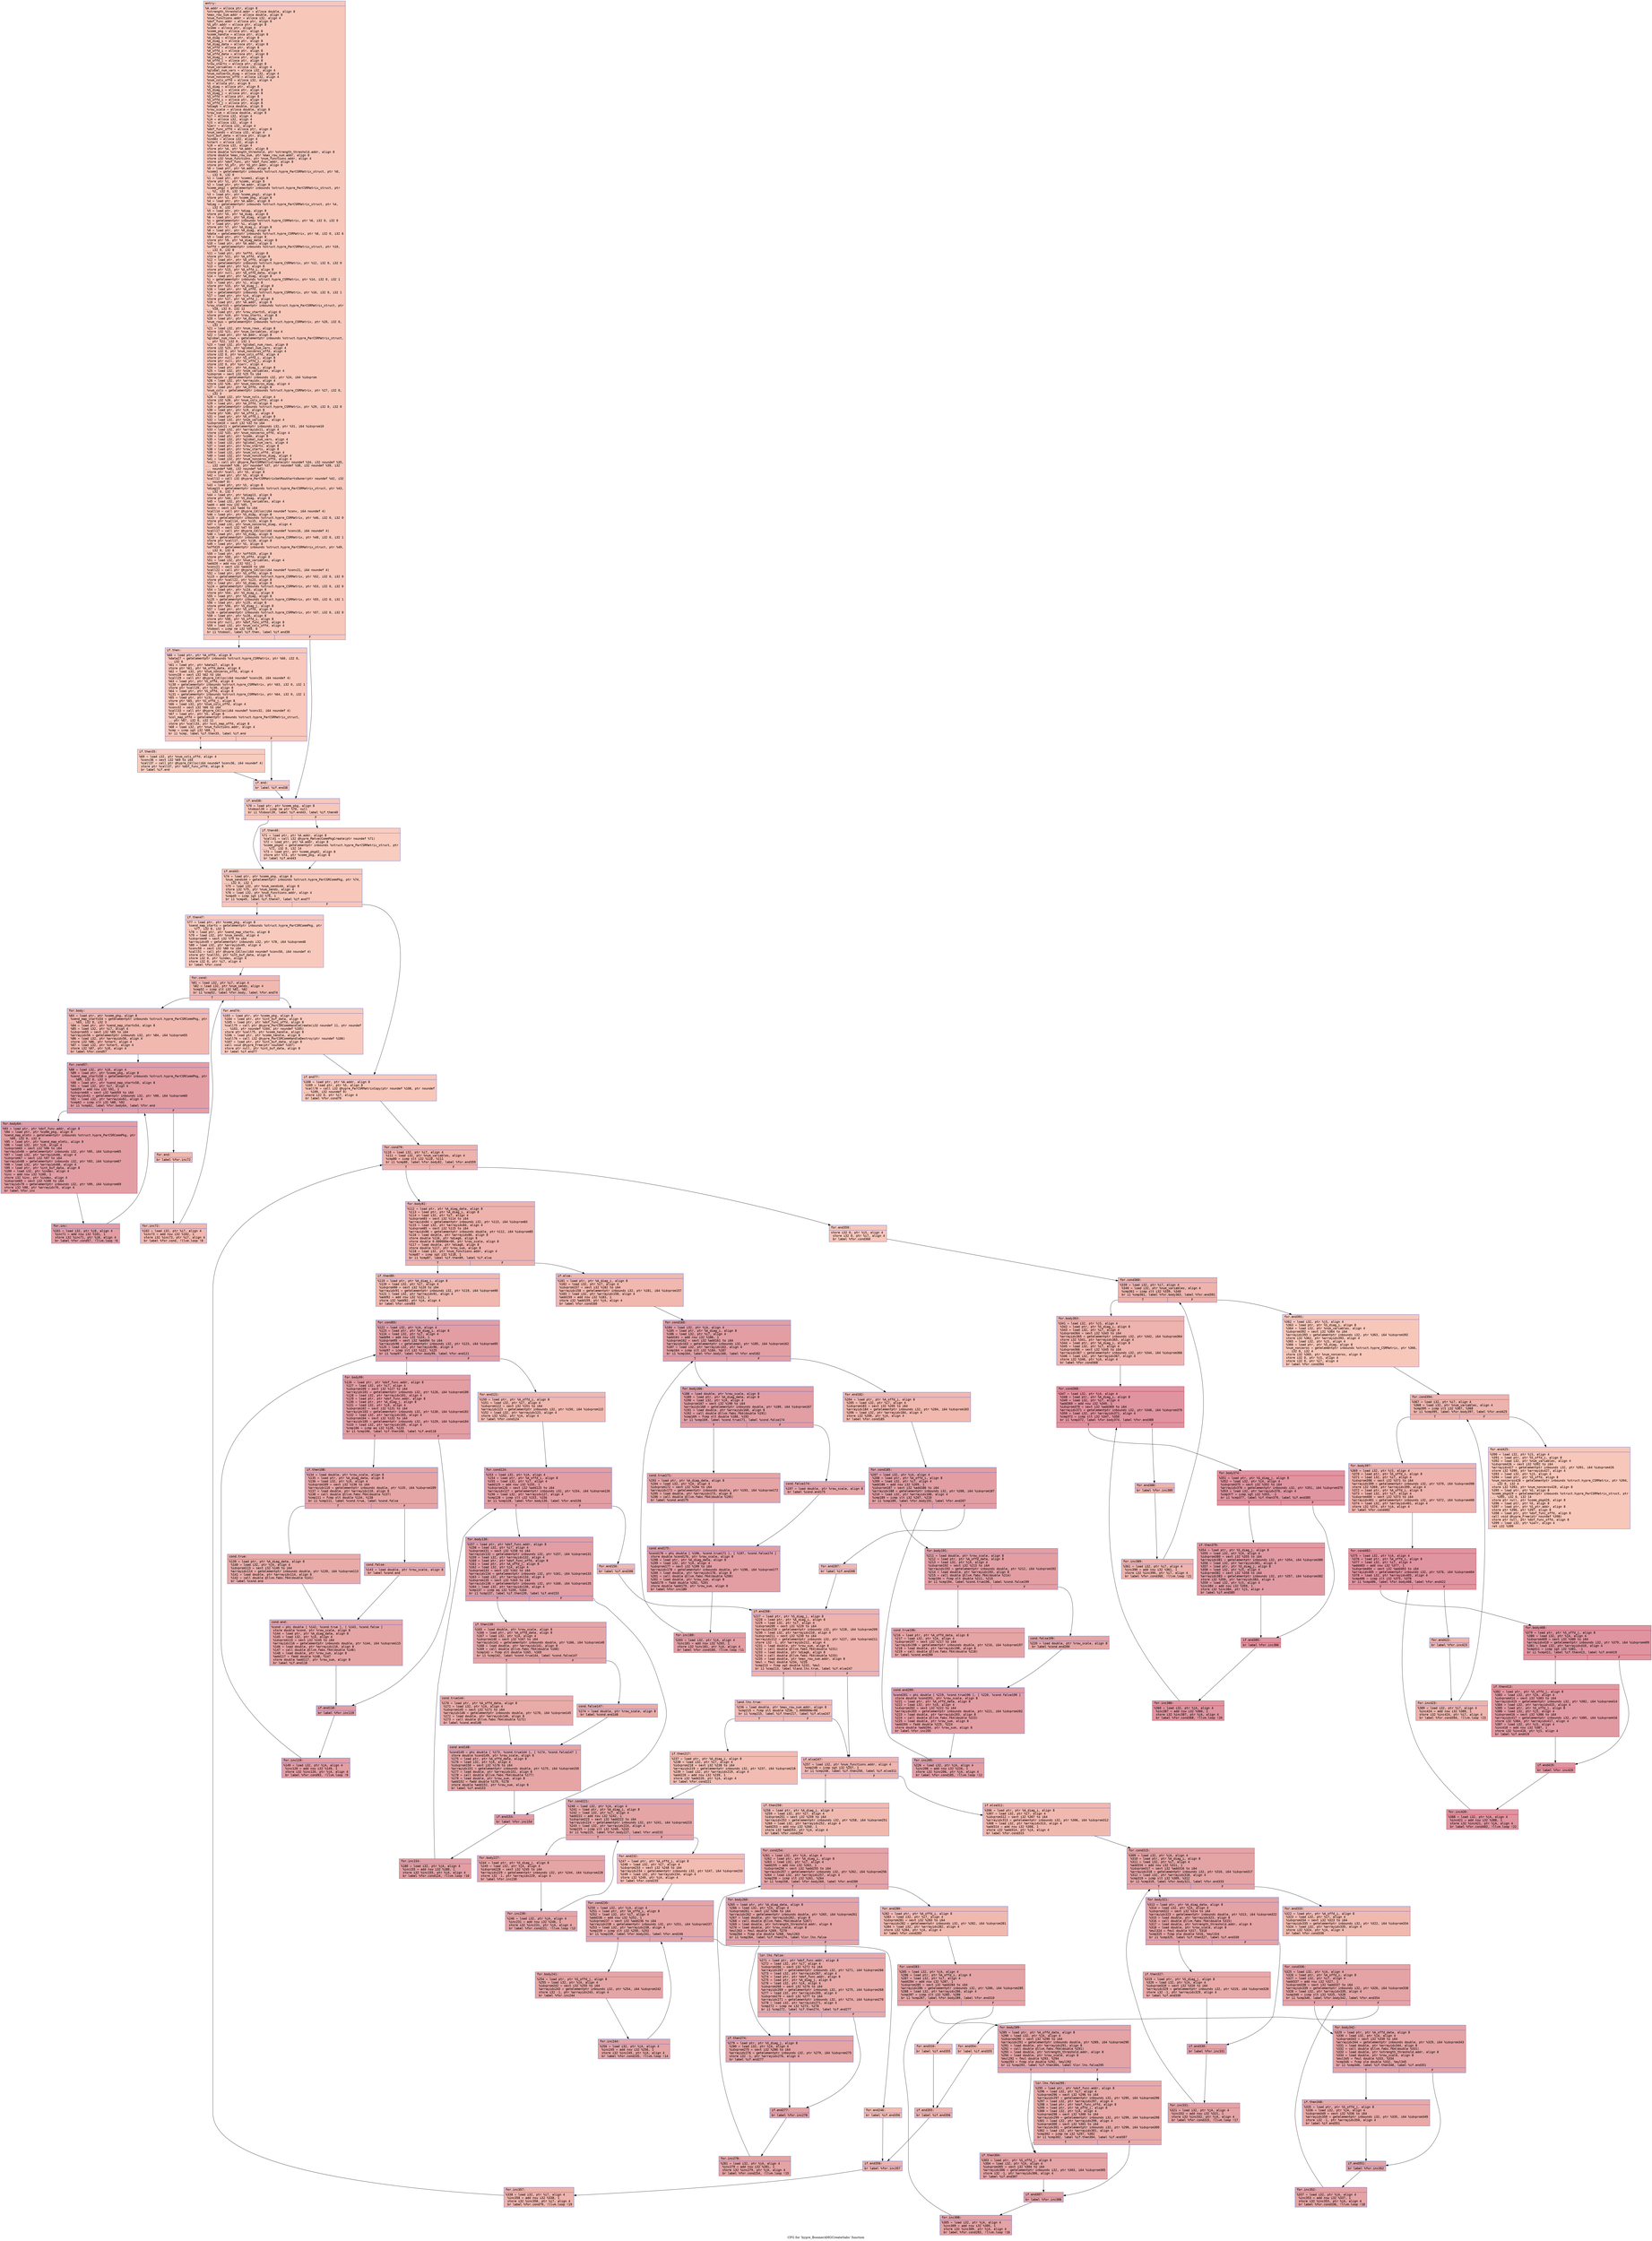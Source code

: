 digraph "CFG for 'hypre_BoomerAMGCreateSabs' function" {
	label="CFG for 'hypre_BoomerAMGCreateSabs' function";

	Node0x55f0716c27c0 [shape=record,color="#3d50c3ff", style=filled, fillcolor="#ec7f6370" fontname="Courier",label="{entry:\l|  %A.addr = alloca ptr, align 8\l  %strength_threshold.addr = alloca double, align 8\l  %max_row_sum.addr = alloca double, align 8\l  %num_functions.addr = alloca i32, align 4\l  %dof_func.addr = alloca ptr, align 8\l  %S_ptr.addr = alloca ptr, align 8\l  %comm = alloca ptr, align 8\l  %comm_pkg = alloca ptr, align 8\l  %comm_handle = alloca ptr, align 8\l  %A_diag = alloca ptr, align 8\l  %A_diag_i = alloca ptr, align 8\l  %A_diag_data = alloca ptr, align 8\l  %A_offd = alloca ptr, align 8\l  %A_offd_i = alloca ptr, align 8\l  %A_offd_data = alloca ptr, align 8\l  %A_diag_j = alloca ptr, align 8\l  %A_offd_j = alloca ptr, align 8\l  %row_starts = alloca ptr, align 8\l  %num_variables = alloca i32, align 4\l  %global_num_vars = alloca i32, align 4\l  %num_nonzeros_diag = alloca i32, align 4\l  %num_nonzeros_offd = alloca i32, align 4\l  %num_cols_offd = alloca i32, align 4\l  %S = alloca ptr, align 8\l  %S_diag = alloca ptr, align 8\l  %S_diag_i = alloca ptr, align 8\l  %S_diag_j = alloca ptr, align 8\l  %S_offd = alloca ptr, align 8\l  %S_offd_i = alloca ptr, align 8\l  %S_offd_j = alloca ptr, align 8\l  %diag6 = alloca double, align 8\l  %row_scale = alloca double, align 8\l  %row_sum = alloca double, align 8\l  %i7 = alloca i32, align 4\l  %jA = alloca i32, align 4\l  %jS = alloca i32, align 4\l  %ierr = alloca i32, align 4\l  %dof_func_offd = alloca ptr, align 8\l  %num_sends = alloca i32, align 4\l  %int_buf_data = alloca ptr, align 8\l  %index = alloca i32, align 4\l  %start = alloca i32, align 4\l  %j8 = alloca i32, align 4\l  store ptr %A, ptr %A.addr, align 8\l  store double %strength_threshold, ptr %strength_threshold.addr, align 8\l  store double %max_row_sum, ptr %max_row_sum.addr, align 8\l  store i32 %num_functions, ptr %num_functions.addr, align 4\l  store ptr %dof_func, ptr %dof_func.addr, align 8\l  store ptr %S_ptr, ptr %S_ptr.addr, align 8\l  %0 = load ptr, ptr %A.addr, align 8\l  %comm1 = getelementptr inbounds %struct.hypre_ParCSRMatrix_struct, ptr %0,\l... i32 0, i32 0\l  %1 = load ptr, ptr %comm1, align 8\l  store ptr %1, ptr %comm, align 8\l  %2 = load ptr, ptr %A.addr, align 8\l  %comm_pkg2 = getelementptr inbounds %struct.hypre_ParCSRMatrix_struct, ptr\l... %2, i32 0, i32 14\l  %3 = load ptr, ptr %comm_pkg2, align 8\l  store ptr %3, ptr %comm_pkg, align 8\l  %4 = load ptr, ptr %A.addr, align 8\l  %diag = getelementptr inbounds %struct.hypre_ParCSRMatrix_struct, ptr %4,\l... i32 0, i32 7\l  %5 = load ptr, ptr %diag, align 8\l  store ptr %5, ptr %A_diag, align 8\l  %6 = load ptr, ptr %A_diag, align 8\l  %i = getelementptr inbounds %struct.hypre_CSRMatrix, ptr %6, i32 0, i32 0\l  %7 = load ptr, ptr %i, align 8\l  store ptr %7, ptr %A_diag_i, align 8\l  %8 = load ptr, ptr %A_diag, align 8\l  %data = getelementptr inbounds %struct.hypre_CSRMatrix, ptr %8, i32 0, i32 6\l  %9 = load ptr, ptr %data, align 8\l  store ptr %9, ptr %A_diag_data, align 8\l  %10 = load ptr, ptr %A.addr, align 8\l  %offd = getelementptr inbounds %struct.hypre_ParCSRMatrix_struct, ptr %10,\l... i32 0, i32 8\l  %11 = load ptr, ptr %offd, align 8\l  store ptr %11, ptr %A_offd, align 8\l  %12 = load ptr, ptr %A_offd, align 8\l  %i3 = getelementptr inbounds %struct.hypre_CSRMatrix, ptr %12, i32 0, i32 0\l  %13 = load ptr, ptr %i3, align 8\l  store ptr %13, ptr %A_offd_i, align 8\l  store ptr null, ptr %A_offd_data, align 8\l  %14 = load ptr, ptr %A_diag, align 8\l  %j = getelementptr inbounds %struct.hypre_CSRMatrix, ptr %14, i32 0, i32 1\l  %15 = load ptr, ptr %j, align 8\l  store ptr %15, ptr %A_diag_j, align 8\l  %16 = load ptr, ptr %A_offd, align 8\l  %j4 = getelementptr inbounds %struct.hypre_CSRMatrix, ptr %16, i32 0, i32 1\l  %17 = load ptr, ptr %j4, align 8\l  store ptr %17, ptr %A_offd_j, align 8\l  %18 = load ptr, ptr %A.addr, align 8\l  %row_starts5 = getelementptr inbounds %struct.hypre_ParCSRMatrix_struct, ptr\l... %18, i32 0, i32 12\l  %19 = load ptr, ptr %row_starts5, align 8\l  store ptr %19, ptr %row_starts, align 8\l  %20 = load ptr, ptr %A_diag, align 8\l  %num_rows = getelementptr inbounds %struct.hypre_CSRMatrix, ptr %20, i32 0,\l... i32 2\l  %21 = load i32, ptr %num_rows, align 8\l  store i32 %21, ptr %num_variables, align 4\l  %22 = load ptr, ptr %A.addr, align 8\l  %global_num_rows = getelementptr inbounds %struct.hypre_ParCSRMatrix_struct,\l... ptr %22, i32 0, i32 1\l  %23 = load i32, ptr %global_num_rows, align 8\l  store i32 %23, ptr %global_num_vars, align 4\l  store i32 0, ptr %num_nonzeros_offd, align 4\l  store i32 0, ptr %num_cols_offd, align 4\l  store ptr null, ptr %S_offd_i, align 8\l  store ptr null, ptr %S_offd_j, align 8\l  store i32 0, ptr %ierr, align 4\l  %24 = load ptr, ptr %A_diag_i, align 8\l  %25 = load i32, ptr %num_variables, align 4\l  %idxprom = sext i32 %25 to i64\l  %arrayidx = getelementptr inbounds i32, ptr %24, i64 %idxprom\l  %26 = load i32, ptr %arrayidx, align 4\l  store i32 %26, ptr %num_nonzeros_diag, align 4\l  %27 = load ptr, ptr %A_offd, align 8\l  %num_cols = getelementptr inbounds %struct.hypre_CSRMatrix, ptr %27, i32 0,\l... i32 3\l  %28 = load i32, ptr %num_cols, align 4\l  store i32 %28, ptr %num_cols_offd, align 4\l  %29 = load ptr, ptr %A_offd, align 8\l  %i9 = getelementptr inbounds %struct.hypre_CSRMatrix, ptr %29, i32 0, i32 0\l  %30 = load ptr, ptr %i9, align 8\l  store ptr %30, ptr %A_offd_i, align 8\l  %31 = load ptr, ptr %A_offd_i, align 8\l  %32 = load i32, ptr %num_variables, align 4\l  %idxprom10 = sext i32 %32 to i64\l  %arrayidx11 = getelementptr inbounds i32, ptr %31, i64 %idxprom10\l  %33 = load i32, ptr %arrayidx11, align 4\l  store i32 %33, ptr %num_nonzeros_offd, align 4\l  %34 = load ptr, ptr %comm, align 8\l  %35 = load i32, ptr %global_num_vars, align 4\l  %36 = load i32, ptr %global_num_vars, align 4\l  %37 = load ptr, ptr %row_starts, align 8\l  %38 = load ptr, ptr %row_starts, align 8\l  %39 = load i32, ptr %num_cols_offd, align 4\l  %40 = load i32, ptr %num_nonzeros_diag, align 4\l  %41 = load i32, ptr %num_nonzeros_offd, align 4\l  %call = call ptr @hypre_ParCSRMatrixCreate(ptr noundef %34, i32 noundef %35,\l... i32 noundef %36, ptr noundef %37, ptr noundef %38, i32 noundef %39, i32\l... noundef %40, i32 noundef %41)\l  store ptr %call, ptr %S, align 8\l  %42 = load ptr, ptr %S, align 8\l  %call12 = call i32 @hypre_ParCSRMatrixSetRowStartsOwner(ptr noundef %42, i32\l... noundef 0)\l  %43 = load ptr, ptr %S, align 8\l  %diag13 = getelementptr inbounds %struct.hypre_ParCSRMatrix_struct, ptr %43,\l... i32 0, i32 7\l  %44 = load ptr, ptr %diag13, align 8\l  store ptr %44, ptr %S_diag, align 8\l  %45 = load i32, ptr %num_variables, align 4\l  %add = add nsw i32 %45, 1\l  %conv = sext i32 %add to i64\l  %call14 = call ptr @hypre_CAlloc(i64 noundef %conv, i64 noundef 4)\l  %46 = load ptr, ptr %S_diag, align 8\l  %i15 = getelementptr inbounds %struct.hypre_CSRMatrix, ptr %46, i32 0, i32 0\l  store ptr %call14, ptr %i15, align 8\l  %47 = load i32, ptr %num_nonzeros_diag, align 4\l  %conv16 = sext i32 %47 to i64\l  %call17 = call ptr @hypre_CAlloc(i64 noundef %conv16, i64 noundef 4)\l  %48 = load ptr, ptr %S_diag, align 8\l  %j18 = getelementptr inbounds %struct.hypre_CSRMatrix, ptr %48, i32 0, i32 1\l  store ptr %call17, ptr %j18, align 8\l  %49 = load ptr, ptr %S, align 8\l  %offd19 = getelementptr inbounds %struct.hypre_ParCSRMatrix_struct, ptr %49,\l... i32 0, i32 8\l  %50 = load ptr, ptr %offd19, align 8\l  store ptr %50, ptr %S_offd, align 8\l  %51 = load i32, ptr %num_variables, align 4\l  %add20 = add nsw i32 %51, 1\l  %conv21 = sext i32 %add20 to i64\l  %call22 = call ptr @hypre_CAlloc(i64 noundef %conv21, i64 noundef 4)\l  %52 = load ptr, ptr %S_offd, align 8\l  %i23 = getelementptr inbounds %struct.hypre_CSRMatrix, ptr %52, i32 0, i32 0\l  store ptr %call22, ptr %i23, align 8\l  %53 = load ptr, ptr %S_diag, align 8\l  %i24 = getelementptr inbounds %struct.hypre_CSRMatrix, ptr %53, i32 0, i32 0\l  %54 = load ptr, ptr %i24, align 8\l  store ptr %54, ptr %S_diag_i, align 8\l  %55 = load ptr, ptr %S_diag, align 8\l  %j25 = getelementptr inbounds %struct.hypre_CSRMatrix, ptr %55, i32 0, i32 1\l  %56 = load ptr, ptr %j25, align 8\l  store ptr %56, ptr %S_diag_j, align 8\l  %57 = load ptr, ptr %S_offd, align 8\l  %i26 = getelementptr inbounds %struct.hypre_CSRMatrix, ptr %57, i32 0, i32 0\l  %58 = load ptr, ptr %i26, align 8\l  store ptr %58, ptr %S_offd_i, align 8\l  store ptr null, ptr %dof_func_offd, align 8\l  %59 = load i32, ptr %num_cols_offd, align 4\l  %tobool = icmp ne i32 %59, 0\l  br i1 %tobool, label %if.then, label %if.end38\l|{<s0>T|<s1>F}}"];
	Node0x55f0716c27c0:s0 -> Node0x55f0716f4460[tooltip="entry -> if.then\nProbability 62.50%" ];
	Node0x55f0716c27c0:s1 -> Node0x55f0716f44d0[tooltip="entry -> if.end38\nProbability 37.50%" ];
	Node0x55f0716f4460 [shape=record,color="#3d50c3ff", style=filled, fillcolor="#ed836670" fontname="Courier",label="{if.then:\l|  %60 = load ptr, ptr %A_offd, align 8\l  %data27 = getelementptr inbounds %struct.hypre_CSRMatrix, ptr %60, i32 0,\l... i32 6\l  %61 = load ptr, ptr %data27, align 8\l  store ptr %61, ptr %A_offd_data, align 8\l  %62 = load i32, ptr %num_nonzeros_offd, align 4\l  %conv28 = sext i32 %62 to i64\l  %call29 = call ptr @hypre_CAlloc(i64 noundef %conv28, i64 noundef 4)\l  %63 = load ptr, ptr %S_offd, align 8\l  %j30 = getelementptr inbounds %struct.hypre_CSRMatrix, ptr %63, i32 0, i32 1\l  store ptr %call29, ptr %j30, align 8\l  %64 = load ptr, ptr %S_offd, align 8\l  %j31 = getelementptr inbounds %struct.hypre_CSRMatrix, ptr %64, i32 0, i32 1\l  %65 = load ptr, ptr %j31, align 8\l  store ptr %65, ptr %S_offd_j, align 8\l  %66 = load i32, ptr %num_cols_offd, align 4\l  %conv32 = sext i32 %66 to i64\l  %call33 = call ptr @hypre_CAlloc(i64 noundef %conv32, i64 noundef 4)\l  %67 = load ptr, ptr %S, align 8\l  %col_map_offd = getelementptr inbounds %struct.hypre_ParCSRMatrix_struct,\l... ptr %67, i32 0, i32 11\l  store ptr %call33, ptr %col_map_offd, align 8\l  %68 = load i32, ptr %num_functions.addr, align 4\l  %cmp = icmp sgt i32 %68, 1\l  br i1 %cmp, label %if.then35, label %if.end\l|{<s0>T|<s1>F}}"];
	Node0x55f0716f4460:s0 -> Node0x55f0716c9ee0[tooltip="if.then -> if.then35\nProbability 50.00%" ];
	Node0x55f0716f4460:s1 -> Node0x55f0716c9f30[tooltip="if.then -> if.end\nProbability 50.00%" ];
	Node0x55f0716c9ee0 [shape=record,color="#3d50c3ff", style=filled, fillcolor="#f08b6e70" fontname="Courier",label="{if.then35:\l|  %69 = load i32, ptr %num_cols_offd, align 4\l  %conv36 = sext i32 %69 to i64\l  %call37 = call ptr @hypre_CAlloc(i64 noundef %conv36, i64 noundef 4)\l  store ptr %call37, ptr %dof_func_offd, align 8\l  br label %if.end\l}"];
	Node0x55f0716c9ee0 -> Node0x55f0716c9f30[tooltip="if.then35 -> if.end\nProbability 100.00%" ];
	Node0x55f0716c9f30 [shape=record,color="#3d50c3ff", style=filled, fillcolor="#ed836670" fontname="Courier",label="{if.end:\l|  br label %if.end38\l}"];
	Node0x55f0716c9f30 -> Node0x55f0716f44d0[tooltip="if.end -> if.end38\nProbability 100.00%" ];
	Node0x55f0716f44d0 [shape=record,color="#3d50c3ff", style=filled, fillcolor="#ec7f6370" fontname="Courier",label="{if.end38:\l|  %70 = load ptr, ptr %comm_pkg, align 8\l  %tobool39 = icmp ne ptr %70, null\l  br i1 %tobool39, label %if.end43, label %if.then40\l|{<s0>T|<s1>F}}"];
	Node0x55f0716f44d0:s0 -> Node0x55f0716f60c0[tooltip="if.end38 -> if.end43\nProbability 62.50%" ];
	Node0x55f0716f44d0:s1 -> Node0x55f0716f6140[tooltip="if.end38 -> if.then40\nProbability 37.50%" ];
	Node0x55f0716f6140 [shape=record,color="#3d50c3ff", style=filled, fillcolor="#f08b6e70" fontname="Courier",label="{if.then40:\l|  %71 = load ptr, ptr %A.addr, align 8\l  %call41 = call i32 @hypre_MatvecCommPkgCreate(ptr noundef %71)\l  %72 = load ptr, ptr %A.addr, align 8\l  %comm_pkg42 = getelementptr inbounds %struct.hypre_ParCSRMatrix_struct, ptr\l... %72, i32 0, i32 14\l  %73 = load ptr, ptr %comm_pkg42, align 8\l  store ptr %73, ptr %comm_pkg, align 8\l  br label %if.end43\l}"];
	Node0x55f0716f6140 -> Node0x55f0716f60c0[tooltip="if.then40 -> if.end43\nProbability 100.00%" ];
	Node0x55f0716f60c0 [shape=record,color="#3d50c3ff", style=filled, fillcolor="#ec7f6370" fontname="Courier",label="{if.end43:\l|  %74 = load ptr, ptr %comm_pkg, align 8\l  %num_sends44 = getelementptr inbounds %struct.hypre_ParCSRCommPkg, ptr %74,\l... i32 0, i32 1\l  %75 = load i32, ptr %num_sends44, align 8\l  store i32 %75, ptr %num_sends, align 4\l  %76 = load i32, ptr %num_functions.addr, align 4\l  %cmp45 = icmp sgt i32 %76, 1\l  br i1 %cmp45, label %if.then47, label %if.end77\l|{<s0>T|<s1>F}}"];
	Node0x55f0716f60c0:s0 -> Node0x55f0716f6b00[tooltip="if.end43 -> if.then47\nProbability 50.00%" ];
	Node0x55f0716f60c0:s1 -> Node0x55f0716f6b50[tooltip="if.end43 -> if.end77\nProbability 50.00%" ];
	Node0x55f0716f6b00 [shape=record,color="#3d50c3ff", style=filled, fillcolor="#ef886b70" fontname="Courier",label="{if.then47:\l|  %77 = load ptr, ptr %comm_pkg, align 8\l  %send_map_starts = getelementptr inbounds %struct.hypre_ParCSRCommPkg, ptr\l... %77, i32 0, i32 3\l  %78 = load ptr, ptr %send_map_starts, align 8\l  %79 = load i32, ptr %num_sends, align 4\l  %idxprom48 = sext i32 %79 to i64\l  %arrayidx49 = getelementptr inbounds i32, ptr %78, i64 %idxprom48\l  %80 = load i32, ptr %arrayidx49, align 4\l  %conv50 = sext i32 %80 to i64\l  %call51 = call ptr @hypre_CAlloc(i64 noundef %conv50, i64 noundef 4)\l  store ptr %call51, ptr %int_buf_data, align 8\l  store i32 0, ptr %index, align 4\l  store i32 0, ptr %i7, align 4\l  br label %for.cond\l}"];
	Node0x55f0716f6b00 -> Node0x55f0716f7470[tooltip="if.then47 -> for.cond\nProbability 100.00%" ];
	Node0x55f0716f7470 [shape=record,color="#3d50c3ff", style=filled, fillcolor="#dc5d4a70" fontname="Courier",label="{for.cond:\l|  %81 = load i32, ptr %i7, align 4\l  %82 = load i32, ptr %num_sends, align 4\l  %cmp52 = icmp slt i32 %81, %82\l  br i1 %cmp52, label %for.body, label %for.end74\l|{<s0>T|<s1>F}}"];
	Node0x55f0716f7470:s0 -> Node0x55f0716f76f0[tooltip="for.cond -> for.body\nProbability 96.88%" ];
	Node0x55f0716f7470:s1 -> Node0x55f0716f7770[tooltip="for.cond -> for.end74\nProbability 3.12%" ];
	Node0x55f0716f76f0 [shape=record,color="#3d50c3ff", style=filled, fillcolor="#dc5d4a70" fontname="Courier",label="{for.body:\l|  %83 = load ptr, ptr %comm_pkg, align 8\l  %send_map_starts54 = getelementptr inbounds %struct.hypre_ParCSRCommPkg, ptr\l... %83, i32 0, i32 3\l  %84 = load ptr, ptr %send_map_starts54, align 8\l  %85 = load i32, ptr %i7, align 4\l  %idxprom55 = sext i32 %85 to i64\l  %arrayidx56 = getelementptr inbounds i32, ptr %84, i64 %idxprom55\l  %86 = load i32, ptr %arrayidx56, align 4\l  store i32 %86, ptr %start, align 4\l  %87 = load i32, ptr %start, align 4\l  store i32 %87, ptr %j8, align 4\l  br label %for.cond57\l}"];
	Node0x55f0716f76f0 -> Node0x55f0716f7ef0[tooltip="for.body -> for.cond57\nProbability 100.00%" ];
	Node0x55f0716f7ef0 [shape=record,color="#3d50c3ff", style=filled, fillcolor="#be242e70" fontname="Courier",label="{for.cond57:\l|  %88 = load i32, ptr %j8, align 4\l  %89 = load ptr, ptr %comm_pkg, align 8\l  %send_map_starts58 = getelementptr inbounds %struct.hypre_ParCSRCommPkg, ptr\l... %89, i32 0, i32 3\l  %90 = load ptr, ptr %send_map_starts58, align 8\l  %91 = load i32, ptr %i7, align 4\l  %add59 = add nsw i32 %91, 1\l  %idxprom60 = sext i32 %add59 to i64\l  %arrayidx61 = getelementptr inbounds i32, ptr %90, i64 %idxprom60\l  %92 = load i32, ptr %arrayidx61, align 4\l  %cmp62 = icmp slt i32 %88, %92\l  br i1 %cmp62, label %for.body64, label %for.end\l|{<s0>T|<s1>F}}"];
	Node0x55f0716f7ef0:s0 -> Node0x55f0716f8620[tooltip="for.cond57 -> for.body64\nProbability 96.88%" ];
	Node0x55f0716f7ef0:s1 -> Node0x55f0716f86a0[tooltip="for.cond57 -> for.end\nProbability 3.12%" ];
	Node0x55f0716f8620 [shape=record,color="#3d50c3ff", style=filled, fillcolor="#be242e70" fontname="Courier",label="{for.body64:\l|  %93 = load ptr, ptr %dof_func.addr, align 8\l  %94 = load ptr, ptr %comm_pkg, align 8\l  %send_map_elmts = getelementptr inbounds %struct.hypre_ParCSRCommPkg, ptr\l... %94, i32 0, i32 4\l  %95 = load ptr, ptr %send_map_elmts, align 8\l  %96 = load i32, ptr %j8, align 4\l  %idxprom65 = sext i32 %96 to i64\l  %arrayidx66 = getelementptr inbounds i32, ptr %95, i64 %idxprom65\l  %97 = load i32, ptr %arrayidx66, align 4\l  %idxprom67 = sext i32 %97 to i64\l  %arrayidx68 = getelementptr inbounds i32, ptr %93, i64 %idxprom67\l  %98 = load i32, ptr %arrayidx68, align 4\l  %99 = load ptr, ptr %int_buf_data, align 8\l  %100 = load i32, ptr %index, align 4\l  %inc = add nsw i32 %100, 1\l  store i32 %inc, ptr %index, align 4\l  %idxprom69 = sext i32 %100 to i64\l  %arrayidx70 = getelementptr inbounds i32, ptr %99, i64 %idxprom69\l  store i32 %98, ptr %arrayidx70, align 4\l  br label %for.inc\l}"];
	Node0x55f0716f8620 -> Node0x55f0716f9ae0[tooltip="for.body64 -> for.inc\nProbability 100.00%" ];
	Node0x55f0716f9ae0 [shape=record,color="#3d50c3ff", style=filled, fillcolor="#be242e70" fontname="Courier",label="{for.inc:\l|  %101 = load i32, ptr %j8, align 4\l  %inc71 = add nsw i32 %101, 1\l  store i32 %inc71, ptr %j8, align 4\l  br label %for.cond57, !llvm.loop !6\l}"];
	Node0x55f0716f9ae0 -> Node0x55f0716f7ef0[tooltip="for.inc -> for.cond57\nProbability 100.00%" ];
	Node0x55f0716f86a0 [shape=record,color="#3d50c3ff", style=filled, fillcolor="#dc5d4a70" fontname="Courier",label="{for.end:\l|  br label %for.inc72\l}"];
	Node0x55f0716f86a0 -> Node0x55f0716f9f30[tooltip="for.end -> for.inc72\nProbability 100.00%" ];
	Node0x55f0716f9f30 [shape=record,color="#3d50c3ff", style=filled, fillcolor="#dc5d4a70" fontname="Courier",label="{for.inc72:\l|  %102 = load i32, ptr %i7, align 4\l  %inc73 = add nsw i32 %102, 1\l  store i32 %inc73, ptr %i7, align 4\l  br label %for.cond, !llvm.loop !8\l}"];
	Node0x55f0716f9f30 -> Node0x55f0716f7470[tooltip="for.inc72 -> for.cond\nProbability 100.00%" ];
	Node0x55f0716f7770 [shape=record,color="#3d50c3ff", style=filled, fillcolor="#ef886b70" fontname="Courier",label="{for.end74:\l|  %103 = load ptr, ptr %comm_pkg, align 8\l  %104 = load ptr, ptr %int_buf_data, align 8\l  %105 = load ptr, ptr %dof_func_offd, align 8\l  %call75 = call ptr @hypre_ParCSRCommHandleCreate(i32 noundef 11, ptr noundef\l... %103, ptr noundef %104, ptr noundef %105)\l  store ptr %call75, ptr %comm_handle, align 8\l  %106 = load ptr, ptr %comm_handle, align 8\l  %call76 = call i32 @hypre_ParCSRCommHandleDestroy(ptr noundef %106)\l  %107 = load ptr, ptr %int_buf_data, align 8\l  call void @hypre_Free(ptr noundef %107)\l  store ptr null, ptr %int_buf_data, align 8\l  br label %if.end77\l}"];
	Node0x55f0716f7770 -> Node0x55f0716f6b50[tooltip="for.end74 -> if.end77\nProbability 100.00%" ];
	Node0x55f0716f6b50 [shape=record,color="#3d50c3ff", style=filled, fillcolor="#ec7f6370" fontname="Courier",label="{if.end77:\l|  %108 = load ptr, ptr %A.addr, align 8\l  %109 = load ptr, ptr %S, align 8\l  %call78 = call i32 @hypre_ParCSRMatrixCopy(ptr noundef %108, ptr noundef\l... %109, i32 noundef 0)\l  store i32 0, ptr %i7, align 4\l  br label %for.cond79\l}"];
	Node0x55f0716f6b50 -> Node0x55f0716fae60[tooltip="if.end77 -> for.cond79\nProbability 100.00%" ];
	Node0x55f0716fae60 [shape=record,color="#3d50c3ff", style=filled, fillcolor="#d6524470" fontname="Courier",label="{for.cond79:\l|  %110 = load i32, ptr %i7, align 4\l  %111 = load i32, ptr %num_variables, align 4\l  %cmp80 = icmp slt i32 %110, %111\l  br i1 %cmp80, label %for.body82, label %for.end359\l|{<s0>T|<s1>F}}"];
	Node0x55f0716fae60:s0 -> Node0x55f0716fb0d0[tooltip="for.cond79 -> for.body82\nProbability 96.88%" ];
	Node0x55f0716fae60:s1 -> Node0x55f0716fb120[tooltip="for.cond79 -> for.end359\nProbability 3.12%" ];
	Node0x55f0716fb0d0 [shape=record,color="#3d50c3ff", style=filled, fillcolor="#d6524470" fontname="Courier",label="{for.body82:\l|  %112 = load ptr, ptr %A_diag_data, align 8\l  %113 = load ptr, ptr %A_diag_i, align 8\l  %114 = load i32, ptr %i7, align 4\l  %idxprom83 = sext i32 %114 to i64\l  %arrayidx84 = getelementptr inbounds i32, ptr %113, i64 %idxprom83\l  %115 = load i32, ptr %arrayidx84, align 4\l  %idxprom85 = sext i32 %115 to i64\l  %arrayidx86 = getelementptr inbounds double, ptr %112, i64 %idxprom85\l  %116 = load double, ptr %arrayidx86, align 8\l  store double %116, ptr %diag6, align 8\l  store double 0.000000e+00, ptr %row_scale, align 8\l  %117 = load double, ptr %diag6, align 8\l  store double %117, ptr %row_sum, align 8\l  %118 = load i32, ptr %num_functions.addr, align 4\l  %cmp87 = icmp sgt i32 %118, 1\l  br i1 %cmp87, label %if.then89, label %if.else\l|{<s0>T|<s1>F}}"];
	Node0x55f0716fb0d0:s0 -> Node0x55f0716fbba0[tooltip="for.body82 -> if.then89\nProbability 50.00%" ];
	Node0x55f0716fb0d0:s1 -> Node0x55f0716fbbf0[tooltip="for.body82 -> if.else\nProbability 50.00%" ];
	Node0x55f0716fbba0 [shape=record,color="#3d50c3ff", style=filled, fillcolor="#dc5d4a70" fontname="Courier",label="{if.then89:\l|  %119 = load ptr, ptr %A_diag_i, align 8\l  %120 = load i32, ptr %i7, align 4\l  %idxprom90 = sext i32 %120 to i64\l  %arrayidx91 = getelementptr inbounds i32, ptr %119, i64 %idxprom90\l  %121 = load i32, ptr %arrayidx91, align 4\l  %add92 = add nsw i32 %121, 1\l  store i32 %add92, ptr %jA, align 4\l  br label %for.cond93\l}"];
	Node0x55f0716fbba0 -> Node0x55f0716fc120[tooltip="if.then89 -> for.cond93\nProbability 100.00%" ];
	Node0x55f0716fc120 [shape=record,color="#3d50c3ff", style=filled, fillcolor="#be242e70" fontname="Courier",label="{for.cond93:\l|  %122 = load i32, ptr %jA, align 4\l  %123 = load ptr, ptr %A_diag_i, align 8\l  %124 = load i32, ptr %i7, align 4\l  %add94 = add nsw i32 %124, 1\l  %idxprom95 = sext i32 %add94 to i64\l  %arrayidx96 = getelementptr inbounds i32, ptr %123, i64 %idxprom95\l  %125 = load i32, ptr %arrayidx96, align 4\l  %cmp97 = icmp slt i32 %122, %125\l  br i1 %cmp97, label %for.body99, label %for.end121\l|{<s0>T|<s1>F}}"];
	Node0x55f0716fc120:s0 -> Node0x55f0716fc6e0[tooltip="for.cond93 -> for.body99\nProbability 96.88%" ];
	Node0x55f0716fc120:s1 -> Node0x55f0716fc760[tooltip="for.cond93 -> for.end121\nProbability 3.12%" ];
	Node0x55f0716fc6e0 [shape=record,color="#3d50c3ff", style=filled, fillcolor="#be242e70" fontname="Courier",label="{for.body99:\l|  %126 = load ptr, ptr %dof_func.addr, align 8\l  %127 = load i32, ptr %i7, align 4\l  %idxprom100 = sext i32 %127 to i64\l  %arrayidx101 = getelementptr inbounds i32, ptr %126, i64 %idxprom100\l  %128 = load i32, ptr %arrayidx101, align 4\l  %129 = load ptr, ptr %dof_func.addr, align 8\l  %130 = load ptr, ptr %A_diag_j, align 8\l  %131 = load i32, ptr %jA, align 4\l  %idxprom102 = sext i32 %131 to i64\l  %arrayidx103 = getelementptr inbounds i32, ptr %130, i64 %idxprom102\l  %132 = load i32, ptr %arrayidx103, align 4\l  %idxprom104 = sext i32 %132 to i64\l  %arrayidx105 = getelementptr inbounds i32, ptr %129, i64 %idxprom104\l  %133 = load i32, ptr %arrayidx105, align 4\l  %cmp106 = icmp eq i32 %128, %133\l  br i1 %cmp106, label %if.then108, label %if.end118\l|{<s0>T|<s1>F}}"];
	Node0x55f0716fc6e0:s0 -> Node0x55f0716fd190[tooltip="for.body99 -> if.then108\nProbability 50.00%" ];
	Node0x55f0716fc6e0:s1 -> Node0x55f0716fd210[tooltip="for.body99 -> if.end118\nProbability 50.00%" ];
	Node0x55f0716fd190 [shape=record,color="#3d50c3ff", style=filled, fillcolor="#c5333470" fontname="Courier",label="{if.then108:\l|  %134 = load double, ptr %row_scale, align 8\l  %135 = load ptr, ptr %A_diag_data, align 8\l  %136 = load i32, ptr %jA, align 4\l  %idxprom109 = sext i32 %136 to i64\l  %arrayidx110 = getelementptr inbounds double, ptr %135, i64 %idxprom109\l  %137 = load double, ptr %arrayidx110, align 8\l  %138 = call double @llvm.fabs.f64(double %137)\l  %cmp111 = fcmp olt double %134, %138\l  br i1 %cmp111, label %cond.true, label %cond.false\l|{<s0>T|<s1>F}}"];
	Node0x55f0716fd190:s0 -> Node0x55f0716fd850[tooltip="if.then108 -> cond.true\nProbability 50.00%" ];
	Node0x55f0716fd190:s1 -> Node0x55f0716fd8d0[tooltip="if.then108 -> cond.false\nProbability 50.00%" ];
	Node0x55f0716fd850 [shape=record,color="#3d50c3ff", style=filled, fillcolor="#cc403a70" fontname="Courier",label="{cond.true:\l|  %139 = load ptr, ptr %A_diag_data, align 8\l  %140 = load i32, ptr %jA, align 4\l  %idxprom113 = sext i32 %140 to i64\l  %arrayidx114 = getelementptr inbounds double, ptr %139, i64 %idxprom113\l  %141 = load double, ptr %arrayidx114, align 8\l  %142 = call double @llvm.fabs.f64(double %141)\l  br label %cond.end\l}"];
	Node0x55f0716fd850 -> Node0x55f0716fde00[tooltip="cond.true -> cond.end\nProbability 100.00%" ];
	Node0x55f0716fd8d0 [shape=record,color="#3d50c3ff", style=filled, fillcolor="#cc403a70" fontname="Courier",label="{cond.false:\l|  %143 = load double, ptr %row_scale, align 8\l  br label %cond.end\l}"];
	Node0x55f0716fd8d0 -> Node0x55f0716fde00[tooltip="cond.false -> cond.end\nProbability 100.00%" ];
	Node0x55f0716fde00 [shape=record,color="#3d50c3ff", style=filled, fillcolor="#c5333470" fontname="Courier",label="{cond.end:\l|  %cond = phi double [ %142, %cond.true ], [ %143, %cond.false ]\l  store double %cond, ptr %row_scale, align 8\l  %144 = load ptr, ptr %A_diag_data, align 8\l  %145 = load i32, ptr %jA, align 4\l  %idxprom115 = sext i32 %145 to i64\l  %arrayidx116 = getelementptr inbounds double, ptr %144, i64 %idxprom115\l  %146 = load double, ptr %arrayidx116, align 8\l  %147 = call double @llvm.fabs.f64(double %146)\l  %148 = load double, ptr %row_sum, align 8\l  %add117 = fadd double %148, %147\l  store double %add117, ptr %row_sum, align 8\l  br label %if.end118\l}"];
	Node0x55f0716fde00 -> Node0x55f0716fd210[tooltip="cond.end -> if.end118\nProbability 100.00%" ];
	Node0x55f0716fd210 [shape=record,color="#3d50c3ff", style=filled, fillcolor="#be242e70" fontname="Courier",label="{if.end118:\l|  br label %for.inc119\l}"];
	Node0x55f0716fd210 -> Node0x55f0716fe6a0[tooltip="if.end118 -> for.inc119\nProbability 100.00%" ];
	Node0x55f0716fe6a0 [shape=record,color="#3d50c3ff", style=filled, fillcolor="#be242e70" fontname="Courier",label="{for.inc119:\l|  %149 = load i32, ptr %jA, align 4\l  %inc120 = add nsw i32 %149, 1\l  store i32 %inc120, ptr %jA, align 4\l  br label %for.cond93, !llvm.loop !9\l}"];
	Node0x55f0716fe6a0 -> Node0x55f0716fc120[tooltip="for.inc119 -> for.cond93\nProbability 100.00%" ];
	Node0x55f0716fc760 [shape=record,color="#3d50c3ff", style=filled, fillcolor="#dc5d4a70" fontname="Courier",label="{for.end121:\l|  %150 = load ptr, ptr %A_offd_i, align 8\l  %151 = load i32, ptr %i7, align 4\l  %idxprom122 = sext i32 %151 to i64\l  %arrayidx123 = getelementptr inbounds i32, ptr %150, i64 %idxprom122\l  %152 = load i32, ptr %arrayidx123, align 4\l  store i32 %152, ptr %jA, align 4\l  br label %for.cond124\l}"];
	Node0x55f0716fc760 -> Node0x55f0716feeb0[tooltip="for.end121 -> for.cond124\nProbability 100.00%" ];
	Node0x55f0716feeb0 [shape=record,color="#3d50c3ff", style=filled, fillcolor="#be242e70" fontname="Courier",label="{for.cond124:\l|  %153 = load i32, ptr %jA, align 4\l  %154 = load ptr, ptr %A_offd_i, align 8\l  %155 = load i32, ptr %i7, align 4\l  %add125 = add nsw i32 %155, 1\l  %idxprom126 = sext i32 %add125 to i64\l  %arrayidx127 = getelementptr inbounds i32, ptr %154, i64 %idxprom126\l  %156 = load i32, ptr %arrayidx127, align 4\l  %cmp128 = icmp slt i32 %153, %156\l  br i1 %cmp128, label %for.body130, label %for.end156\l|{<s0>T|<s1>F}}"];
	Node0x55f0716feeb0:s0 -> Node0x55f0716f57f0[tooltip="for.cond124 -> for.body130\nProbability 96.88%" ];
	Node0x55f0716feeb0:s1 -> Node0x55f0716f5870[tooltip="for.cond124 -> for.end156\nProbability 3.12%" ];
	Node0x55f0716f57f0 [shape=record,color="#3d50c3ff", style=filled, fillcolor="#be242e70" fontname="Courier",label="{for.body130:\l|  %157 = load ptr, ptr %dof_func.addr, align 8\l  %158 = load i32, ptr %i7, align 4\l  %idxprom131 = sext i32 %158 to i64\l  %arrayidx132 = getelementptr inbounds i32, ptr %157, i64 %idxprom131\l  %159 = load i32, ptr %arrayidx132, align 4\l  %160 = load ptr, ptr %dof_func_offd, align 8\l  %161 = load ptr, ptr %A_offd_j, align 8\l  %162 = load i32, ptr %jA, align 4\l  %idxprom133 = sext i32 %162 to i64\l  %arrayidx134 = getelementptr inbounds i32, ptr %161, i64 %idxprom133\l  %163 = load i32, ptr %arrayidx134, align 4\l  %idxprom135 = sext i32 %163 to i64\l  %arrayidx136 = getelementptr inbounds i32, ptr %160, i64 %idxprom135\l  %164 = load i32, ptr %arrayidx136, align 4\l  %cmp137 = icmp eq i32 %159, %164\l  br i1 %cmp137, label %if.then139, label %if.end153\l|{<s0>T|<s1>F}}"];
	Node0x55f0716f57f0:s0 -> Node0x55f071700b20[tooltip="for.body130 -> if.then139\nProbability 50.00%" ];
	Node0x55f0716f57f0:s1 -> Node0x55f071700ba0[tooltip="for.body130 -> if.end153\nProbability 50.00%" ];
	Node0x55f071700b20 [shape=record,color="#3d50c3ff", style=filled, fillcolor="#c5333470" fontname="Courier",label="{if.then139:\l|  %165 = load double, ptr %row_scale, align 8\l  %166 = load ptr, ptr %A_offd_data, align 8\l  %167 = load i32, ptr %jA, align 4\l  %idxprom140 = sext i32 %167 to i64\l  %arrayidx141 = getelementptr inbounds double, ptr %166, i64 %idxprom140\l  %168 = load double, ptr %arrayidx141, align 8\l  %169 = call double @llvm.fabs.f64(double %168)\l  %cmp142 = fcmp olt double %165, %169\l  br i1 %cmp142, label %cond.true144, label %cond.false147\l|{<s0>T|<s1>F}}"];
	Node0x55f071700b20:s0 -> Node0x55f071701240[tooltip="if.then139 -> cond.true144\nProbability 50.00%" ];
	Node0x55f071700b20:s1 -> Node0x55f0717012c0[tooltip="if.then139 -> cond.false147\nProbability 50.00%" ];
	Node0x55f071701240 [shape=record,color="#3d50c3ff", style=filled, fillcolor="#cc403a70" fontname="Courier",label="{cond.true144:\l|  %170 = load ptr, ptr %A_offd_data, align 8\l  %171 = load i32, ptr %jA, align 4\l  %idxprom145 = sext i32 %171 to i64\l  %arrayidx146 = getelementptr inbounds double, ptr %170, i64 %idxprom145\l  %172 = load double, ptr %arrayidx146, align 8\l  %173 = call double @llvm.fabs.f64(double %172)\l  br label %cond.end148\l}"];
	Node0x55f071701240 -> Node0x55f071701850[tooltip="cond.true144 -> cond.end148\nProbability 100.00%" ];
	Node0x55f0717012c0 [shape=record,color="#3d50c3ff", style=filled, fillcolor="#cc403a70" fontname="Courier",label="{cond.false147:\l|  %174 = load double, ptr %row_scale, align 8\l  br label %cond.end148\l}"];
	Node0x55f0717012c0 -> Node0x55f071701850[tooltip="cond.false147 -> cond.end148\nProbability 100.00%" ];
	Node0x55f071701850 [shape=record,color="#3d50c3ff", style=filled, fillcolor="#c5333470" fontname="Courier",label="{cond.end148:\l|  %cond149 = phi double [ %173, %cond.true144 ], [ %174, %cond.false147 ]\l  store double %cond149, ptr %row_scale, align 8\l  %175 = load ptr, ptr %A_offd_data, align 8\l  %176 = load i32, ptr %jA, align 4\l  %idxprom150 = sext i32 %176 to i64\l  %arrayidx151 = getelementptr inbounds double, ptr %175, i64 %idxprom150\l  %177 = load double, ptr %arrayidx151, align 8\l  %178 = call double @llvm.fabs.f64(double %177)\l  %179 = load double, ptr %row_sum, align 8\l  %add152 = fadd double %179, %178\l  store double %add152, ptr %row_sum, align 8\l  br label %if.end153\l}"];
	Node0x55f071701850 -> Node0x55f071700ba0[tooltip="cond.end148 -> if.end153\nProbability 100.00%" ];
	Node0x55f071700ba0 [shape=record,color="#3d50c3ff", style=filled, fillcolor="#be242e70" fontname="Courier",label="{if.end153:\l|  br label %for.inc154\l}"];
	Node0x55f071700ba0 -> Node0x55f0717020f0[tooltip="if.end153 -> for.inc154\nProbability 100.00%" ];
	Node0x55f0717020f0 [shape=record,color="#3d50c3ff", style=filled, fillcolor="#be242e70" fontname="Courier",label="{for.inc154:\l|  %180 = load i32, ptr %jA, align 4\l  %inc155 = add nsw i32 %180, 1\l  store i32 %inc155, ptr %jA, align 4\l  br label %for.cond124, !llvm.loop !10\l}"];
	Node0x55f0717020f0 -> Node0x55f0716feeb0[tooltip="for.inc154 -> for.cond124\nProbability 100.00%" ];
	Node0x55f0716f5870 [shape=record,color="#3d50c3ff", style=filled, fillcolor="#dc5d4a70" fontname="Courier",label="{for.end156:\l|  br label %if.end208\l}"];
	Node0x55f0716f5870 -> Node0x55f071702570[tooltip="for.end156 -> if.end208\nProbability 100.00%" ];
	Node0x55f0716fbbf0 [shape=record,color="#3d50c3ff", style=filled, fillcolor="#dc5d4a70" fontname="Courier",label="{if.else:\l|  %181 = load ptr, ptr %A_diag_i, align 8\l  %182 = load i32, ptr %i7, align 4\l  %idxprom157 = sext i32 %182 to i64\l  %arrayidx158 = getelementptr inbounds i32, ptr %181, i64 %idxprom157\l  %183 = load i32, ptr %arrayidx158, align 4\l  %add159 = add nsw i32 %183, 1\l  store i32 %add159, ptr %jA, align 4\l  br label %for.cond160\l}"];
	Node0x55f0716fbbf0 -> Node0x55f071702aa0[tooltip="if.else -> for.cond160\nProbability 100.00%" ];
	Node0x55f071702aa0 [shape=record,color="#3d50c3ff", style=filled, fillcolor="#be242e70" fontname="Courier",label="{for.cond160:\l|  %184 = load i32, ptr %jA, align 4\l  %185 = load ptr, ptr %A_diag_i, align 8\l  %186 = load i32, ptr %i7, align 4\l  %add161 = add nsw i32 %186, 1\l  %idxprom162 = sext i32 %add161 to i64\l  %arrayidx163 = getelementptr inbounds i32, ptr %185, i64 %idxprom162\l  %187 = load i32, ptr %arrayidx163, align 4\l  %cmp164 = icmp slt i32 %184, %187\l  br i1 %cmp164, label %for.body166, label %for.end182\l|{<s0>T|<s1>F}}"];
	Node0x55f071702aa0:s0 -> Node0x55f071703060[tooltip="for.cond160 -> for.body166\nProbability 96.88%" ];
	Node0x55f071702aa0:s1 -> Node0x55f0717030e0[tooltip="for.cond160 -> for.end182\nProbability 3.12%" ];
	Node0x55f071703060 [shape=record,color="#3d50c3ff", style=filled, fillcolor="#be242e70" fontname="Courier",label="{for.body166:\l|  %188 = load double, ptr %row_scale, align 8\l  %189 = load ptr, ptr %A_diag_data, align 8\l  %190 = load i32, ptr %jA, align 4\l  %idxprom167 = sext i32 %190 to i64\l  %arrayidx168 = getelementptr inbounds double, ptr %189, i64 %idxprom167\l  %191 = load double, ptr %arrayidx168, align 8\l  %192 = call double @llvm.fabs.f64(double %191)\l  %cmp169 = fcmp olt double %188, %192\l  br i1 %cmp169, label %cond.true171, label %cond.false174\l|{<s0>T|<s1>F}}"];
	Node0x55f071703060:s0 -> Node0x55f0716f8ba0[tooltip="for.body166 -> cond.true171\nProbability 50.00%" ];
	Node0x55f071703060:s1 -> Node0x55f0716f8c20[tooltip="for.body166 -> cond.false174\nProbability 50.00%" ];
	Node0x55f0716f8ba0 [shape=record,color="#3d50c3ff", style=filled, fillcolor="#c5333470" fontname="Courier",label="{cond.true171:\l|  %193 = load ptr, ptr %A_diag_data, align 8\l  %194 = load i32, ptr %jA, align 4\l  %idxprom172 = sext i32 %194 to i64\l  %arrayidx173 = getelementptr inbounds double, ptr %193, i64 %idxprom172\l  %195 = load double, ptr %arrayidx173, align 8\l  %196 = call double @llvm.fabs.f64(double %195)\l  br label %cond.end175\l}"];
	Node0x55f0716f8ba0 -> Node0x55f0716f91b0[tooltip="cond.true171 -> cond.end175\nProbability 100.00%" ];
	Node0x55f0716f8c20 [shape=record,color="#3d50c3ff", style=filled, fillcolor="#c5333470" fontname="Courier",label="{cond.false174:\l|  %197 = load double, ptr %row_scale, align 8\l  br label %cond.end175\l}"];
	Node0x55f0716f8c20 -> Node0x55f0716f91b0[tooltip="cond.false174 -> cond.end175\nProbability 100.00%" ];
	Node0x55f0716f91b0 [shape=record,color="#3d50c3ff", style=filled, fillcolor="#be242e70" fontname="Courier",label="{cond.end175:\l|  %cond176 = phi double [ %196, %cond.true171 ], [ %197, %cond.false174 ]\l  store double %cond176, ptr %row_scale, align 8\l  %198 = load ptr, ptr %A_diag_data, align 8\l  %199 = load i32, ptr %jA, align 4\l  %idxprom177 = sext i32 %199 to i64\l  %arrayidx178 = getelementptr inbounds double, ptr %198, i64 %idxprom177\l  %200 = load double, ptr %arrayidx178, align 8\l  %201 = call double @llvm.fabs.f64(double %200)\l  %202 = load double, ptr %row_sum, align 8\l  %add179 = fadd double %202, %201\l  store double %add179, ptr %row_sum, align 8\l  br label %for.inc180\l}"];
	Node0x55f0716f91b0 -> Node0x55f071705590[tooltip="cond.end175 -> for.inc180\nProbability 100.00%" ];
	Node0x55f071705590 [shape=record,color="#3d50c3ff", style=filled, fillcolor="#be242e70" fontname="Courier",label="{for.inc180:\l|  %203 = load i32, ptr %jA, align 4\l  %inc181 = add nsw i32 %203, 1\l  store i32 %inc181, ptr %jA, align 4\l  br label %for.cond160, !llvm.loop !11\l}"];
	Node0x55f071705590 -> Node0x55f071702aa0[tooltip="for.inc180 -> for.cond160\nProbability 100.00%" ];
	Node0x55f0717030e0 [shape=record,color="#3d50c3ff", style=filled, fillcolor="#dc5d4a70" fontname="Courier",label="{for.end182:\l|  %204 = load ptr, ptr %A_offd_i, align 8\l  %205 = load i32, ptr %i7, align 4\l  %idxprom183 = sext i32 %205 to i64\l  %arrayidx184 = getelementptr inbounds i32, ptr %204, i64 %idxprom183\l  %206 = load i32, ptr %arrayidx184, align 4\l  store i32 %206, ptr %jA, align 4\l  br label %for.cond185\l}"];
	Node0x55f0717030e0 -> Node0x55f071705dd0[tooltip="for.end182 -> for.cond185\nProbability 100.00%" ];
	Node0x55f071705dd0 [shape=record,color="#3d50c3ff", style=filled, fillcolor="#be242e70" fontname="Courier",label="{for.cond185:\l|  %207 = load i32, ptr %jA, align 4\l  %208 = load ptr, ptr %A_offd_i, align 8\l  %209 = load i32, ptr %i7, align 4\l  %add186 = add nsw i32 %209, 1\l  %idxprom187 = sext i32 %add186 to i64\l  %arrayidx188 = getelementptr inbounds i32, ptr %208, i64 %idxprom187\l  %210 = load i32, ptr %arrayidx188, align 4\l  %cmp189 = icmp slt i32 %207, %210\l  br i1 %cmp189, label %for.body191, label %for.end207\l|{<s0>T|<s1>F}}"];
	Node0x55f071705dd0:s0 -> Node0x55f071706390[tooltip="for.cond185 -> for.body191\nProbability 96.88%" ];
	Node0x55f071705dd0:s1 -> Node0x55f071706410[tooltip="for.cond185 -> for.end207\nProbability 3.12%" ];
	Node0x55f071706390 [shape=record,color="#3d50c3ff", style=filled, fillcolor="#be242e70" fontname="Courier",label="{for.body191:\l|  %211 = load double, ptr %row_scale, align 8\l  %212 = load ptr, ptr %A_offd_data, align 8\l  %213 = load i32, ptr %jA, align 4\l  %idxprom192 = sext i32 %213 to i64\l  %arrayidx193 = getelementptr inbounds double, ptr %212, i64 %idxprom192\l  %214 = load double, ptr %arrayidx193, align 8\l  %215 = call double @llvm.fabs.f64(double %214)\l  %cmp194 = fcmp olt double %211, %215\l  br i1 %cmp194, label %cond.true196, label %cond.false199\l|{<s0>T|<s1>F}}"];
	Node0x55f071706390:s0 -> Node0x55f071706a50[tooltip="for.body191 -> cond.true196\nProbability 50.00%" ];
	Node0x55f071706390:s1 -> Node0x55f071706ad0[tooltip="for.body191 -> cond.false199\nProbability 50.00%" ];
	Node0x55f071706a50 [shape=record,color="#3d50c3ff", style=filled, fillcolor="#c5333470" fontname="Courier",label="{cond.true196:\l|  %216 = load ptr, ptr %A_offd_data, align 8\l  %217 = load i32, ptr %jA, align 4\l  %idxprom197 = sext i32 %217 to i64\l  %arrayidx198 = getelementptr inbounds double, ptr %216, i64 %idxprom197\l  %218 = load double, ptr %arrayidx198, align 8\l  %219 = call double @llvm.fabs.f64(double %218)\l  br label %cond.end200\l}"];
	Node0x55f071706a50 -> Node0x55f071707060[tooltip="cond.true196 -> cond.end200\nProbability 100.00%" ];
	Node0x55f071706ad0 [shape=record,color="#3d50c3ff", style=filled, fillcolor="#c5333470" fontname="Courier",label="{cond.false199:\l|  %220 = load double, ptr %row_scale, align 8\l  br label %cond.end200\l}"];
	Node0x55f071706ad0 -> Node0x55f071707060[tooltip="cond.false199 -> cond.end200\nProbability 100.00%" ];
	Node0x55f071707060 [shape=record,color="#3d50c3ff", style=filled, fillcolor="#be242e70" fontname="Courier",label="{cond.end200:\l|  %cond201 = phi double [ %219, %cond.true196 ], [ %220, %cond.false199 ]\l  store double %cond201, ptr %row_scale, align 8\l  %221 = load ptr, ptr %A_offd_data, align 8\l  %222 = load i32, ptr %jA, align 4\l  %idxprom202 = sext i32 %222 to i64\l  %arrayidx203 = getelementptr inbounds double, ptr %221, i64 %idxprom202\l  %223 = load double, ptr %arrayidx203, align 8\l  %224 = call double @llvm.fabs.f64(double %223)\l  %225 = load double, ptr %row_sum, align 8\l  %add204 = fadd double %225, %224\l  store double %add204, ptr %row_sum, align 8\l  br label %for.inc205\l}"];
	Node0x55f071707060 -> Node0x55f071707890[tooltip="cond.end200 -> for.inc205\nProbability 100.00%" ];
	Node0x55f071707890 [shape=record,color="#3d50c3ff", style=filled, fillcolor="#be242e70" fontname="Courier",label="{for.inc205:\l|  %226 = load i32, ptr %jA, align 4\l  %inc206 = add nsw i32 %226, 1\l  store i32 %inc206, ptr %jA, align 4\l  br label %for.cond185, !llvm.loop !12\l}"];
	Node0x55f071707890 -> Node0x55f071705dd0[tooltip="for.inc205 -> for.cond185\nProbability 100.00%" ];
	Node0x55f071706410 [shape=record,color="#3d50c3ff", style=filled, fillcolor="#dc5d4a70" fontname="Courier",label="{for.end207:\l|  br label %if.end208\l}"];
	Node0x55f071706410 -> Node0x55f071702570[tooltip="for.end207 -> if.end208\nProbability 100.00%" ];
	Node0x55f071702570 [shape=record,color="#3d50c3ff", style=filled, fillcolor="#d6524470" fontname="Courier",label="{if.end208:\l|  %227 = load ptr, ptr %S_diag_j, align 8\l  %228 = load ptr, ptr %A_diag_i, align 8\l  %229 = load i32, ptr %i7, align 4\l  %idxprom209 = sext i32 %229 to i64\l  %arrayidx210 = getelementptr inbounds i32, ptr %228, i64 %idxprom209\l  %230 = load i32, ptr %arrayidx210, align 4\l  %idxprom211 = sext i32 %230 to i64\l  %arrayidx212 = getelementptr inbounds i32, ptr %227, i64 %idxprom211\l  store i32 -1, ptr %arrayidx212, align 4\l  %231 = load double, ptr %row_sum, align 8\l  %232 = call double @llvm.fabs.f64(double %231)\l  %233 = load double, ptr %diag6, align 8\l  %234 = call double @llvm.fabs.f64(double %233)\l  %235 = load double, ptr %max_row_sum.addr, align 8\l  %mul = fmul double %234, %235\l  %cmp213 = fcmp ogt double %232, %mul\l  br i1 %cmp213, label %land.lhs.true, label %if.else247\l|{<s0>T|<s1>F}}"];
	Node0x55f071702570:s0 -> Node0x55f071708880[tooltip="if.end208 -> land.lhs.true\nProbability 50.00%" ];
	Node0x55f071702570:s1 -> Node0x55f0717088d0[tooltip="if.end208 -> if.else247\nProbability 50.00%" ];
	Node0x55f071708880 [shape=record,color="#3d50c3ff", style=filled, fillcolor="#dc5d4a70" fontname="Courier",label="{land.lhs.true:\l|  %236 = load double, ptr %max_row_sum.addr, align 8\l  %cmp215 = fcmp olt double %236, 1.000000e+00\l  br i1 %cmp215, label %if.then217, label %if.else247\l|{<s0>T|<s1>F}}"];
	Node0x55f071708880:s0 -> Node0x55f071708b60[tooltip="land.lhs.true -> if.then217\nProbability 50.00%" ];
	Node0x55f071708880:s1 -> Node0x55f0717088d0[tooltip="land.lhs.true -> if.else247\nProbability 50.00%" ];
	Node0x55f071708b60 [shape=record,color="#3d50c3ff", style=filled, fillcolor="#e1675170" fontname="Courier",label="{if.then217:\l|  %237 = load ptr, ptr %A_diag_i, align 8\l  %238 = load i32, ptr %i7, align 4\l  %idxprom218 = sext i32 %238 to i64\l  %arrayidx219 = getelementptr inbounds i32, ptr %237, i64 %idxprom218\l  %239 = load i32, ptr %arrayidx219, align 4\l  %add220 = add nsw i32 %239, 1\l  store i32 %add220, ptr %jA, align 4\l  br label %for.cond221\l}"];
	Node0x55f071708b60 -> Node0x55f071709070[tooltip="if.then217 -> for.cond221\nProbability 100.00%" ];
	Node0x55f071709070 [shape=record,color="#3d50c3ff", style=filled, fillcolor="#c5333470" fontname="Courier",label="{for.cond221:\l|  %240 = load i32, ptr %jA, align 4\l  %241 = load ptr, ptr %A_diag_i, align 8\l  %242 = load i32, ptr %i7, align 4\l  %add222 = add nsw i32 %242, 1\l  %idxprom223 = sext i32 %add222 to i64\l  %arrayidx224 = getelementptr inbounds i32, ptr %241, i64 %idxprom223\l  %243 = load i32, ptr %arrayidx224, align 4\l  %cmp225 = icmp slt i32 %240, %243\l  br i1 %cmp225, label %for.body227, label %for.end232\l|{<s0>T|<s1>F}}"];
	Node0x55f071709070:s0 -> Node0x55f071709630[tooltip="for.cond221 -> for.body227\nProbability 96.88%" ];
	Node0x55f071709070:s1 -> Node0x55f0717096b0[tooltip="for.cond221 -> for.end232\nProbability 3.12%" ];
	Node0x55f071709630 [shape=record,color="#3d50c3ff", style=filled, fillcolor="#c5333470" fontname="Courier",label="{for.body227:\l|  %244 = load ptr, ptr %S_diag_j, align 8\l  %245 = load i32, ptr %jA, align 4\l  %idxprom228 = sext i32 %245 to i64\l  %arrayidx229 = getelementptr inbounds i32, ptr %244, i64 %idxprom228\l  store i32 -1, ptr %arrayidx229, align 4\l  br label %for.inc230\l}"];
	Node0x55f071709630 -> Node0x55f071709af0[tooltip="for.body227 -> for.inc230\nProbability 100.00%" ];
	Node0x55f071709af0 [shape=record,color="#3d50c3ff", style=filled, fillcolor="#c5333470" fontname="Courier",label="{for.inc230:\l|  %246 = load i32, ptr %jA, align 4\l  %inc231 = add nsw i32 %246, 1\l  store i32 %inc231, ptr %jA, align 4\l  br label %for.cond221, !llvm.loop !13\l}"];
	Node0x55f071709af0 -> Node0x55f071709070[tooltip="for.inc230 -> for.cond221\nProbability 100.00%" ];
	Node0x55f0717096b0 [shape=record,color="#3d50c3ff", style=filled, fillcolor="#e1675170" fontname="Courier",label="{for.end232:\l|  %247 = load ptr, ptr %A_offd_i, align 8\l  %248 = load i32, ptr %i7, align 4\l  %idxprom233 = sext i32 %248 to i64\l  %arrayidx234 = getelementptr inbounds i32, ptr %247, i64 %idxprom233\l  %249 = load i32, ptr %arrayidx234, align 4\l  store i32 %249, ptr %jA, align 4\l  br label %for.cond235\l}"];
	Node0x55f0717096b0 -> Node0x55f07170a300[tooltip="for.end232 -> for.cond235\nProbability 100.00%" ];
	Node0x55f07170a300 [shape=record,color="#3d50c3ff", style=filled, fillcolor="#c5333470" fontname="Courier",label="{for.cond235:\l|  %250 = load i32, ptr %jA, align 4\l  %251 = load ptr, ptr %A_offd_i, align 8\l  %252 = load i32, ptr %i7, align 4\l  %add236 = add nsw i32 %252, 1\l  %idxprom237 = sext i32 %add236 to i64\l  %arrayidx238 = getelementptr inbounds i32, ptr %251, i64 %idxprom237\l  %253 = load i32, ptr %arrayidx238, align 4\l  %cmp239 = icmp slt i32 %250, %253\l  br i1 %cmp239, label %for.body241, label %for.end246\l|{<s0>T|<s1>F}}"];
	Node0x55f07170a300:s0 -> Node0x55f07170a8c0[tooltip="for.cond235 -> for.body241\nProbability 96.88%" ];
	Node0x55f07170a300:s1 -> Node0x55f07170a940[tooltip="for.cond235 -> for.end246\nProbability 3.12%" ];
	Node0x55f07170a8c0 [shape=record,color="#3d50c3ff", style=filled, fillcolor="#c5333470" fontname="Courier",label="{for.body241:\l|  %254 = load ptr, ptr %S_offd_j, align 8\l  %255 = load i32, ptr %jA, align 4\l  %idxprom242 = sext i32 %255 to i64\l  %arrayidx243 = getelementptr inbounds i32, ptr %254, i64 %idxprom242\l  store i32 -1, ptr %arrayidx243, align 4\l  br label %for.inc244\l}"];
	Node0x55f07170a8c0 -> Node0x55f07170ad80[tooltip="for.body241 -> for.inc244\nProbability 100.00%" ];
	Node0x55f07170ad80 [shape=record,color="#3d50c3ff", style=filled, fillcolor="#c5333470" fontname="Courier",label="{for.inc244:\l|  %256 = load i32, ptr %jA, align 4\l  %inc245 = add nsw i32 %256, 1\l  store i32 %inc245, ptr %jA, align 4\l  br label %for.cond235, !llvm.loop !14\l}"];
	Node0x55f07170ad80 -> Node0x55f07170a300[tooltip="for.inc244 -> for.cond235\nProbability 100.00%" ];
	Node0x55f07170a940 [shape=record,color="#3d50c3ff", style=filled, fillcolor="#e1675170" fontname="Courier",label="{for.end246:\l|  br label %if.end356\l}"];
	Node0x55f07170a940 -> Node0x55f07170b200[tooltip="for.end246 -> if.end356\nProbability 100.00%" ];
	Node0x55f0717088d0 [shape=record,color="#3d50c3ff", style=filled, fillcolor="#d8564670" fontname="Courier",label="{if.else247:\l|  %257 = load i32, ptr %num_functions.addr, align 4\l  %cmp248 = icmp sgt i32 %257, 1\l  br i1 %cmp248, label %if.then250, label %if.else311\l|{<s0>T|<s1>F}}"];
	Node0x55f0717088d0:s0 -> Node0x55f07170b480[tooltip="if.else247 -> if.then250\nProbability 50.00%" ];
	Node0x55f0717088d0:s1 -> Node0x55f07170b4d0[tooltip="if.else247 -> if.else311\nProbability 50.00%" ];
	Node0x55f07170b480 [shape=record,color="#3d50c3ff", style=filled, fillcolor="#de614d70" fontname="Courier",label="{if.then250:\l|  %258 = load ptr, ptr %A_diag_i, align 8\l  %259 = load i32, ptr %i7, align 4\l  %idxprom251 = sext i32 %259 to i64\l  %arrayidx252 = getelementptr inbounds i32, ptr %258, i64 %idxprom251\l  %260 = load i32, ptr %arrayidx252, align 4\l  %add253 = add nsw i32 %260, 1\l  store i32 %add253, ptr %jA, align 4\l  br label %for.cond254\l}"];
	Node0x55f07170b480 -> Node0x55f07170ba10[tooltip="if.then250 -> for.cond254\nProbability 100.00%" ];
	Node0x55f07170ba10 [shape=record,color="#3d50c3ff", style=filled, fillcolor="#c32e3170" fontname="Courier",label="{for.cond254:\l|  %261 = load i32, ptr %jA, align 4\l  %262 = load ptr, ptr %A_diag_i, align 8\l  %263 = load i32, ptr %i7, align 4\l  %add255 = add nsw i32 %263, 1\l  %idxprom256 = sext i32 %add255 to i64\l  %arrayidx257 = getelementptr inbounds i32, ptr %262, i64 %idxprom256\l  %264 = load i32, ptr %arrayidx257, align 4\l  %cmp258 = icmp slt i32 %261, %264\l  br i1 %cmp258, label %for.body260, label %for.end280\l|{<s0>T|<s1>F}}"];
	Node0x55f07170ba10:s0 -> Node0x55f07170bfd0[tooltip="for.cond254 -> for.body260\nProbability 96.88%" ];
	Node0x55f07170ba10:s1 -> Node0x55f07170c050[tooltip="for.cond254 -> for.end280\nProbability 3.12%" ];
	Node0x55f07170bfd0 [shape=record,color="#3d50c3ff", style=filled, fillcolor="#c32e3170" fontname="Courier",label="{for.body260:\l|  %265 = load ptr, ptr %A_diag_data, align 8\l  %266 = load i32, ptr %jA, align 4\l  %idxprom261 = sext i32 %266 to i64\l  %arrayidx262 = getelementptr inbounds double, ptr %265, i64 %idxprom261\l  %267 = load double, ptr %arrayidx262, align 8\l  %268 = call double @llvm.fabs.f64(double %267)\l  %269 = load double, ptr %strength_threshold.addr, align 8\l  %270 = load double, ptr %row_scale, align 8\l  %mul263 = fmul double %269, %270\l  %cmp264 = fcmp ole double %268, %mul263\l  br i1 %cmp264, label %if.then274, label %lor.lhs.false\l|{<s0>T|<s1>F}}"];
	Node0x55f07170bfd0:s0 -> Node0x55f07170c880[tooltip="for.body260 -> if.then274\nProbability 50.00%" ];
	Node0x55f07170bfd0:s1 -> Node0x55f07170c8d0[tooltip="for.body260 -> lor.lhs.false\nProbability 50.00%" ];
	Node0x55f07170c8d0 [shape=record,color="#3d50c3ff", style=filled, fillcolor="#ca3b3770" fontname="Courier",label="{lor.lhs.false:\l|  %271 = load ptr, ptr %dof_func.addr, align 8\l  %272 = load i32, ptr %i7, align 4\l  %idxprom266 = sext i32 %272 to i64\l  %arrayidx267 = getelementptr inbounds i32, ptr %271, i64 %idxprom266\l  %273 = load i32, ptr %arrayidx267, align 4\l  %274 = load ptr, ptr %dof_func.addr, align 8\l  %275 = load ptr, ptr %A_diag_j, align 8\l  %276 = load i32, ptr %jA, align 4\l  %idxprom268 = sext i32 %276 to i64\l  %arrayidx269 = getelementptr inbounds i32, ptr %275, i64 %idxprom268\l  %277 = load i32, ptr %arrayidx269, align 4\l  %idxprom270 = sext i32 %277 to i64\l  %arrayidx271 = getelementptr inbounds i32, ptr %274, i64 %idxprom270\l  %278 = load i32, ptr %arrayidx271, align 4\l  %cmp272 = icmp ne i32 %273, %278\l  br i1 %cmp272, label %if.then274, label %if.end277\l|{<s0>T|<s1>F}}"];
	Node0x55f07170c8d0:s0 -> Node0x55f07170c880[tooltip="lor.lhs.false -> if.then274\nProbability 50.00%" ];
	Node0x55f07170c8d0:s1 -> Node0x55f07170d330[tooltip="lor.lhs.false -> if.end277\nProbability 50.00%" ];
	Node0x55f07170c880 [shape=record,color="#3d50c3ff", style=filled, fillcolor="#c32e3170" fontname="Courier",label="{if.then274:\l|  %279 = load ptr, ptr %S_diag_j, align 8\l  %280 = load i32, ptr %jA, align 4\l  %idxprom275 = sext i32 %280 to i64\l  %arrayidx276 = getelementptr inbounds i32, ptr %279, i64 %idxprom275\l  store i32 -1, ptr %arrayidx276, align 4\l  br label %if.end277\l}"];
	Node0x55f07170c880 -> Node0x55f07170d330[tooltip="if.then274 -> if.end277\nProbability 100.00%" ];
	Node0x55f07170d330 [shape=record,color="#3d50c3ff", style=filled, fillcolor="#c32e3170" fontname="Courier",label="{if.end277:\l|  br label %for.inc278\l}"];
	Node0x55f07170d330 -> Node0x55f07170d7e0[tooltip="if.end277 -> for.inc278\nProbability 100.00%" ];
	Node0x55f07170d7e0 [shape=record,color="#3d50c3ff", style=filled, fillcolor="#c32e3170" fontname="Courier",label="{for.inc278:\l|  %281 = load i32, ptr %jA, align 4\l  %inc279 = add nsw i32 %281, 1\l  store i32 %inc279, ptr %jA, align 4\l  br label %for.cond254, !llvm.loop !15\l}"];
	Node0x55f07170d7e0 -> Node0x55f07170ba10[tooltip="for.inc278 -> for.cond254\nProbability 100.00%" ];
	Node0x55f07170c050 [shape=record,color="#3d50c3ff", style=filled, fillcolor="#de614d70" fontname="Courier",label="{for.end280:\l|  %282 = load ptr, ptr %A_offd_i, align 8\l  %283 = load i32, ptr %i7, align 4\l  %idxprom281 = sext i32 %283 to i64\l  %arrayidx282 = getelementptr inbounds i32, ptr %282, i64 %idxprom281\l  %284 = load i32, ptr %arrayidx282, align 4\l  store i32 %284, ptr %jA, align 4\l  br label %for.cond283\l}"];
	Node0x55f07170c050 -> Node0x55f07170dff0[tooltip="for.end280 -> for.cond283\nProbability 100.00%" ];
	Node0x55f07170dff0 [shape=record,color="#3d50c3ff", style=filled, fillcolor="#c32e3170" fontname="Courier",label="{for.cond283:\l|  %285 = load i32, ptr %jA, align 4\l  %286 = load ptr, ptr %A_offd_i, align 8\l  %287 = load i32, ptr %i7, align 4\l  %add284 = add nsw i32 %287, 1\l  %idxprom285 = sext i32 %add284 to i64\l  %arrayidx286 = getelementptr inbounds i32, ptr %286, i64 %idxprom285\l  %288 = load i32, ptr %arrayidx286, align 4\l  %cmp287 = icmp slt i32 %285, %288\l  br i1 %cmp287, label %for.body289, label %for.end310\l|{<s0>T|<s1>F}}"];
	Node0x55f07170dff0:s0 -> Node0x55f07170e5b0[tooltip="for.cond283 -> for.body289\nProbability 96.88%" ];
	Node0x55f07170dff0:s1 -> Node0x55f07170e630[tooltip="for.cond283 -> for.end310\nProbability 3.12%" ];
	Node0x55f07170e5b0 [shape=record,color="#3d50c3ff", style=filled, fillcolor="#c32e3170" fontname="Courier",label="{for.body289:\l|  %289 = load ptr, ptr %A_offd_data, align 8\l  %290 = load i32, ptr %jA, align 4\l  %idxprom290 = sext i32 %290 to i64\l  %arrayidx291 = getelementptr inbounds double, ptr %289, i64 %idxprom290\l  %291 = load double, ptr %arrayidx291, align 8\l  %292 = call double @llvm.fabs.f64(double %291)\l  %293 = load double, ptr %strength_threshold.addr, align 8\l  %294 = load double, ptr %row_scale, align 8\l  %mul292 = fmul double %293, %294\l  %cmp293 = fcmp ole double %292, %mul292\l  br i1 %cmp293, label %if.then304, label %lor.lhs.false295\l|{<s0>T|<s1>F}}"];
	Node0x55f07170e5b0:s0 -> Node0x55f07170ee00[tooltip="for.body289 -> if.then304\nProbability 50.00%" ];
	Node0x55f07170e5b0:s1 -> Node0x55f07170ee50[tooltip="for.body289 -> lor.lhs.false295\nProbability 50.00%" ];
	Node0x55f07170ee50 [shape=record,color="#3d50c3ff", style=filled, fillcolor="#ca3b3770" fontname="Courier",label="{lor.lhs.false295:\l|  %295 = load ptr, ptr %dof_func.addr, align 8\l  %296 = load i32, ptr %i7, align 4\l  %idxprom296 = sext i32 %296 to i64\l  %arrayidx297 = getelementptr inbounds i32, ptr %295, i64 %idxprom296\l  %297 = load i32, ptr %arrayidx297, align 4\l  %298 = load ptr, ptr %dof_func_offd, align 8\l  %299 = load ptr, ptr %A_offd_j, align 8\l  %300 = load i32, ptr %jA, align 4\l  %idxprom298 = sext i32 %300 to i64\l  %arrayidx299 = getelementptr inbounds i32, ptr %299, i64 %idxprom298\l  %301 = load i32, ptr %arrayidx299, align 4\l  %idxprom300 = sext i32 %301 to i64\l  %arrayidx301 = getelementptr inbounds i32, ptr %298, i64 %idxprom300\l  %302 = load i32, ptr %arrayidx301, align 4\l  %cmp302 = icmp ne i32 %297, %302\l  br i1 %cmp302, label %if.then304, label %if.end307\l|{<s0>T|<s1>F}}"];
	Node0x55f07170ee50:s0 -> Node0x55f07170ee00[tooltip="lor.lhs.false295 -> if.then304\nProbability 50.00%" ];
	Node0x55f07170ee50:s1 -> Node0x55f07170f880[tooltip="lor.lhs.false295 -> if.end307\nProbability 50.00%" ];
	Node0x55f07170ee00 [shape=record,color="#3d50c3ff", style=filled, fillcolor="#c32e3170" fontname="Courier",label="{if.then304:\l|  %303 = load ptr, ptr %S_offd_j, align 8\l  %304 = load i32, ptr %jA, align 4\l  %idxprom305 = sext i32 %304 to i64\l  %arrayidx306 = getelementptr inbounds i32, ptr %303, i64 %idxprom305\l  store i32 -1, ptr %arrayidx306, align 4\l  br label %if.end307\l}"];
	Node0x55f07170ee00 -> Node0x55f07170f880[tooltip="if.then304 -> if.end307\nProbability 100.00%" ];
	Node0x55f07170f880 [shape=record,color="#3d50c3ff", style=filled, fillcolor="#c32e3170" fontname="Courier",label="{if.end307:\l|  br label %for.inc308\l}"];
	Node0x55f07170f880 -> Node0x55f07170fd00[tooltip="if.end307 -> for.inc308\nProbability 100.00%" ];
	Node0x55f07170fd00 [shape=record,color="#3d50c3ff", style=filled, fillcolor="#c32e3170" fontname="Courier",label="{for.inc308:\l|  %305 = load i32, ptr %jA, align 4\l  %inc309 = add nsw i32 %305, 1\l  store i32 %inc309, ptr %jA, align 4\l  br label %for.cond283, !llvm.loop !16\l}"];
	Node0x55f07170fd00 -> Node0x55f07170dff0[tooltip="for.inc308 -> for.cond283\nProbability 100.00%" ];
	Node0x55f07170e630 [shape=record,color="#3d50c3ff", style=filled, fillcolor="#de614d70" fontname="Courier",label="{for.end310:\l|  br label %if.end355\l}"];
	Node0x55f07170e630 -> Node0x55f071710180[tooltip="for.end310 -> if.end355\nProbability 100.00%" ];
	Node0x55f07170b4d0 [shape=record,color="#3d50c3ff", style=filled, fillcolor="#de614d70" fontname="Courier",label="{if.else311:\l|  %306 = load ptr, ptr %A_diag_i, align 8\l  %307 = load i32, ptr %i7, align 4\l  %idxprom312 = sext i32 %307 to i64\l  %arrayidx313 = getelementptr inbounds i32, ptr %306, i64 %idxprom312\l  %308 = load i32, ptr %arrayidx313, align 4\l  %add314 = add nsw i32 %308, 1\l  store i32 %add314, ptr %jA, align 4\l  br label %for.cond315\l}"];
	Node0x55f07170b4d0 -> Node0x55f0717106b0[tooltip="if.else311 -> for.cond315\nProbability 100.00%" ];
	Node0x55f0717106b0 [shape=record,color="#3d50c3ff", style=filled, fillcolor="#c32e3170" fontname="Courier",label="{for.cond315:\l|  %309 = load i32, ptr %jA, align 4\l  %310 = load ptr, ptr %A_diag_i, align 8\l  %311 = load i32, ptr %i7, align 4\l  %add316 = add nsw i32 %311, 1\l  %idxprom317 = sext i32 %add316 to i64\l  %arrayidx318 = getelementptr inbounds i32, ptr %310, i64 %idxprom317\l  %312 = load i32, ptr %arrayidx318, align 4\l  %cmp319 = icmp slt i32 %309, %312\l  br i1 %cmp319, label %for.body321, label %for.end333\l|{<s0>T|<s1>F}}"];
	Node0x55f0717106b0:s0 -> Node0x55f071710c70[tooltip="for.cond315 -> for.body321\nProbability 96.88%" ];
	Node0x55f0717106b0:s1 -> Node0x55f071710cf0[tooltip="for.cond315 -> for.end333\nProbability 3.12%" ];
	Node0x55f071710c70 [shape=record,color="#3d50c3ff", style=filled, fillcolor="#c32e3170" fontname="Courier",label="{for.body321:\l|  %313 = load ptr, ptr %A_diag_data, align 8\l  %314 = load i32, ptr %jA, align 4\l  %idxprom322 = sext i32 %314 to i64\l  %arrayidx323 = getelementptr inbounds double, ptr %313, i64 %idxprom322\l  %315 = load double, ptr %arrayidx323, align 8\l  %316 = call double @llvm.fabs.f64(double %315)\l  %317 = load double, ptr %strength_threshold.addr, align 8\l  %318 = load double, ptr %row_scale, align 8\l  %mul324 = fmul double %317, %318\l  %cmp325 = fcmp ole double %316, %mul324\l  br i1 %cmp325, label %if.then327, label %if.end330\l|{<s0>T|<s1>F}}"];
	Node0x55f071710c70:s0 -> Node0x55f0717114c0[tooltip="for.body321 -> if.then327\nProbability 50.00%" ];
	Node0x55f071710c70:s1 -> Node0x55f071711510[tooltip="for.body321 -> if.end330\nProbability 50.00%" ];
	Node0x55f0717114c0 [shape=record,color="#3d50c3ff", style=filled, fillcolor="#ca3b3770" fontname="Courier",label="{if.then327:\l|  %319 = load ptr, ptr %S_diag_j, align 8\l  %320 = load i32, ptr %jA, align 4\l  %idxprom328 = sext i32 %320 to i64\l  %arrayidx329 = getelementptr inbounds i32, ptr %319, i64 %idxprom328\l  store i32 -1, ptr %arrayidx329, align 4\l  br label %if.end330\l}"];
	Node0x55f0717114c0 -> Node0x55f071711510[tooltip="if.then327 -> if.end330\nProbability 100.00%" ];
	Node0x55f071711510 [shape=record,color="#3d50c3ff", style=filled, fillcolor="#c32e3170" fontname="Courier",label="{if.end330:\l|  br label %for.inc331\l}"];
	Node0x55f071711510 -> Node0x55f0716ff040[tooltip="if.end330 -> for.inc331\nProbability 100.00%" ];
	Node0x55f0716ff040 [shape=record,color="#3d50c3ff", style=filled, fillcolor="#c32e3170" fontname="Courier",label="{for.inc331:\l|  %321 = load i32, ptr %jA, align 4\l  %inc332 = add nsw i32 %321, 1\l  store i32 %inc332, ptr %jA, align 4\l  br label %for.cond315, !llvm.loop !17\l}"];
	Node0x55f0716ff040 -> Node0x55f0717106b0[tooltip="for.inc331 -> for.cond315\nProbability 100.00%" ];
	Node0x55f071710cf0 [shape=record,color="#3d50c3ff", style=filled, fillcolor="#de614d70" fontname="Courier",label="{for.end333:\l|  %322 = load ptr, ptr %A_offd_i, align 8\l  %323 = load i32, ptr %i7, align 4\l  %idxprom334 = sext i32 %323 to i64\l  %arrayidx335 = getelementptr inbounds i32, ptr %322, i64 %idxprom334\l  %324 = load i32, ptr %arrayidx335, align 4\l  store i32 %324, ptr %jA, align 4\l  br label %for.cond336\l}"];
	Node0x55f071710cf0 -> Node0x55f0716ff850[tooltip="for.end333 -> for.cond336\nProbability 100.00%" ];
	Node0x55f0716ff850 [shape=record,color="#3d50c3ff", style=filled, fillcolor="#c32e3170" fontname="Courier",label="{for.cond336:\l|  %325 = load i32, ptr %jA, align 4\l  %326 = load ptr, ptr %A_offd_i, align 8\l  %327 = load i32, ptr %i7, align 4\l  %add337 = add nsw i32 %327, 1\l  %idxprom338 = sext i32 %add337 to i64\l  %arrayidx339 = getelementptr inbounds i32, ptr %326, i64 %idxprom338\l  %328 = load i32, ptr %arrayidx339, align 4\l  %cmp340 = icmp slt i32 %325, %328\l  br i1 %cmp340, label %for.body342, label %for.end354\l|{<s0>T|<s1>F}}"];
	Node0x55f0716ff850:s0 -> Node0x55f0716ffe10[tooltip="for.cond336 -> for.body342\nProbability 96.88%" ];
	Node0x55f0716ff850:s1 -> Node0x55f0716ffe90[tooltip="for.cond336 -> for.end354\nProbability 3.12%" ];
	Node0x55f0716ffe10 [shape=record,color="#3d50c3ff", style=filled, fillcolor="#c32e3170" fontname="Courier",label="{for.body342:\l|  %329 = load ptr, ptr %A_offd_data, align 8\l  %330 = load i32, ptr %jA, align 4\l  %idxprom343 = sext i32 %330 to i64\l  %arrayidx344 = getelementptr inbounds double, ptr %329, i64 %idxprom343\l  %331 = load double, ptr %arrayidx344, align 8\l  %332 = call double @llvm.fabs.f64(double %331)\l  %333 = load double, ptr %strength_threshold.addr, align 8\l  %334 = load double, ptr %row_scale, align 8\l  %mul345 = fmul double %333, %334\l  %cmp346 = fcmp ole double %332, %mul345\l  br i1 %cmp346, label %if.then348, label %if.end351\l|{<s0>T|<s1>F}}"];
	Node0x55f0716ffe10:s0 -> Node0x55f071700660[tooltip="for.body342 -> if.then348\nProbability 50.00%" ];
	Node0x55f0716ffe10:s1 -> Node0x55f0717006b0[tooltip="for.body342 -> if.end351\nProbability 50.00%" ];
	Node0x55f071700660 [shape=record,color="#3d50c3ff", style=filled, fillcolor="#ca3b3770" fontname="Courier",label="{if.then348:\l|  %335 = load ptr, ptr %S_offd_j, align 8\l  %336 = load i32, ptr %jA, align 4\l  %idxprom349 = sext i32 %336 to i64\l  %arrayidx350 = getelementptr inbounds i32, ptr %335, i64 %idxprom349\l  store i32 -1, ptr %arrayidx350, align 4\l  br label %if.end351\l}"];
	Node0x55f071700660 -> Node0x55f0717006b0[tooltip="if.then348 -> if.end351\nProbability 100.00%" ];
	Node0x55f0717006b0 [shape=record,color="#3d50c3ff", style=filled, fillcolor="#c32e3170" fontname="Courier",label="{if.end351:\l|  br label %for.inc352\l}"];
	Node0x55f0717006b0 -> Node0x55f071714ca0[tooltip="if.end351 -> for.inc352\nProbability 100.00%" ];
	Node0x55f071714ca0 [shape=record,color="#3d50c3ff", style=filled, fillcolor="#c32e3170" fontname="Courier",label="{for.inc352:\l|  %337 = load i32, ptr %jA, align 4\l  %inc353 = add nsw i32 %337, 1\l  store i32 %inc353, ptr %jA, align 4\l  br label %for.cond336, !llvm.loop !18\l}"];
	Node0x55f071714ca0 -> Node0x55f0716ff850[tooltip="for.inc352 -> for.cond336\nProbability 100.00%" ];
	Node0x55f0716ffe90 [shape=record,color="#3d50c3ff", style=filled, fillcolor="#de614d70" fontname="Courier",label="{for.end354:\l|  br label %if.end355\l}"];
	Node0x55f0716ffe90 -> Node0x55f071710180[tooltip="for.end354 -> if.end355\nProbability 100.00%" ];
	Node0x55f071710180 [shape=record,color="#3d50c3ff", style=filled, fillcolor="#d8564670" fontname="Courier",label="{if.end355:\l|  br label %if.end356\l}"];
	Node0x55f071710180 -> Node0x55f07170b200[tooltip="if.end355 -> if.end356\nProbability 100.00%" ];
	Node0x55f07170b200 [shape=record,color="#3d50c3ff", style=filled, fillcolor="#d6524470" fontname="Courier",label="{if.end356:\l|  br label %for.inc357\l}"];
	Node0x55f07170b200 -> Node0x55f0717151e0[tooltip="if.end356 -> for.inc357\nProbability 100.00%" ];
	Node0x55f0717151e0 [shape=record,color="#3d50c3ff", style=filled, fillcolor="#d6524470" fontname="Courier",label="{for.inc357:\l|  %338 = load i32, ptr %i7, align 4\l  %inc358 = add nsw i32 %338, 1\l  store i32 %inc358, ptr %i7, align 4\l  br label %for.cond79, !llvm.loop !19\l}"];
	Node0x55f0717151e0 -> Node0x55f0716fae60[tooltip="for.inc357 -> for.cond79\nProbability 100.00%" ];
	Node0x55f0716fb120 [shape=record,color="#3d50c3ff", style=filled, fillcolor="#ec7f6370" fontname="Courier",label="{for.end359:\l|  store i32 0, ptr %jS, align 4\l  store i32 0, ptr %i7, align 4\l  br label %for.cond360\l}"];
	Node0x55f0716fb120 -> Node0x55f0717157a0[tooltip="for.end359 -> for.cond360\nProbability 100.00%" ];
	Node0x55f0717157a0 [shape=record,color="#3d50c3ff", style=filled, fillcolor="#d6524470" fontname="Courier",label="{for.cond360:\l|  %339 = load i32, ptr %i7, align 4\l  %340 = load i32, ptr %num_variables, align 4\l  %cmp361 = icmp slt i32 %339, %340\l  br i1 %cmp361, label %for.body363, label %for.end391\l|{<s0>T|<s1>F}}"];
	Node0x55f0717157a0:s0 -> Node0x55f071715a40[tooltip="for.cond360 -> for.body363\nProbability 96.88%" ];
	Node0x55f0717157a0:s1 -> Node0x55f071715ac0[tooltip="for.cond360 -> for.end391\nProbability 3.12%" ];
	Node0x55f071715a40 [shape=record,color="#3d50c3ff", style=filled, fillcolor="#d6524470" fontname="Courier",label="{for.body363:\l|  %341 = load i32, ptr %jS, align 4\l  %342 = load ptr, ptr %S_diag_i, align 8\l  %343 = load i32, ptr %i7, align 4\l  %idxprom364 = sext i32 %343 to i64\l  %arrayidx365 = getelementptr inbounds i32, ptr %342, i64 %idxprom364\l  store i32 %341, ptr %arrayidx365, align 4\l  %344 = load ptr, ptr %A_diag_i, align 8\l  %345 = load i32, ptr %i7, align 4\l  %idxprom366 = sext i32 %345 to i64\l  %arrayidx367 = getelementptr inbounds i32, ptr %344, i64 %idxprom366\l  %346 = load i32, ptr %arrayidx367, align 4\l  store i32 %346, ptr %jA, align 4\l  br label %for.cond368\l}"];
	Node0x55f071715a40 -> Node0x55f071716310[tooltip="for.body363 -> for.cond368\nProbability 100.00%" ];
	Node0x55f071716310 [shape=record,color="#b70d28ff", style=filled, fillcolor="#b70d2870" fontname="Courier",label="{for.cond368:\l|  %347 = load i32, ptr %jA, align 4\l  %348 = load ptr, ptr %A_diag_i, align 8\l  %349 = load i32, ptr %i7, align 4\l  %add369 = add nsw i32 %349, 1\l  %idxprom370 = sext i32 %add369 to i64\l  %arrayidx371 = getelementptr inbounds i32, ptr %348, i64 %idxprom370\l  %350 = load i32, ptr %arrayidx371, align 4\l  %cmp372 = icmp slt i32 %347, %350\l  br i1 %cmp372, label %for.body374, label %for.end388\l|{<s0>T|<s1>F}}"];
	Node0x55f071716310:s0 -> Node0x55f0717168d0[tooltip="for.cond368 -> for.body374\nProbability 96.88%" ];
	Node0x55f071716310:s1 -> Node0x55f071716950[tooltip="for.cond368 -> for.end388\nProbability 3.12%" ];
	Node0x55f0717168d0 [shape=record,color="#b70d28ff", style=filled, fillcolor="#b70d2870" fontname="Courier",label="{for.body374:\l|  %351 = load ptr, ptr %S_diag_j, align 8\l  %352 = load i32, ptr %jA, align 4\l  %idxprom375 = sext i32 %352 to i64\l  %arrayidx376 = getelementptr inbounds i32, ptr %351, i64 %idxprom375\l  %353 = load i32, ptr %arrayidx376, align 4\l  %cmp377 = icmp sgt i32 %353, -1\l  br i1 %cmp377, label %if.then379, label %if.end385\l|{<s0>T|<s1>F}}"];
	Node0x55f0717168d0:s0 -> Node0x55f071716e20[tooltip="for.body374 -> if.then379\nProbability 62.50%" ];
	Node0x55f0717168d0:s1 -> Node0x55f071716ea0[tooltip="for.body374 -> if.end385\nProbability 37.50%" ];
	Node0x55f071716e20 [shape=record,color="#b70d28ff", style=filled, fillcolor="#bb1b2c70" fontname="Courier",label="{if.then379:\l|  %354 = load ptr, ptr %S_diag_j, align 8\l  %355 = load i32, ptr %jA, align 4\l  %idxprom380 = sext i32 %355 to i64\l  %arrayidx381 = getelementptr inbounds i32, ptr %354, i64 %idxprom380\l  %356 = load i32, ptr %arrayidx381, align 4\l  %357 = load ptr, ptr %S_diag_j, align 8\l  %358 = load i32, ptr %jS, align 4\l  %idxprom382 = sext i32 %358 to i64\l  %arrayidx383 = getelementptr inbounds i32, ptr %357, i64 %idxprom382\l  store i32 %356, ptr %arrayidx383, align 4\l  %359 = load i32, ptr %jS, align 4\l  %inc384 = add nsw i32 %359, 1\l  store i32 %inc384, ptr %jS, align 4\l  br label %if.end385\l}"];
	Node0x55f071716e20 -> Node0x55f071716ea0[tooltip="if.then379 -> if.end385\nProbability 100.00%" ];
	Node0x55f071716ea0 [shape=record,color="#b70d28ff", style=filled, fillcolor="#b70d2870" fontname="Courier",label="{if.end385:\l|  br label %for.inc386\l}"];
	Node0x55f071716ea0 -> Node0x55f071717810[tooltip="if.end385 -> for.inc386\nProbability 100.00%" ];
	Node0x55f071717810 [shape=record,color="#b70d28ff", style=filled, fillcolor="#b70d2870" fontname="Courier",label="{for.inc386:\l|  %360 = load i32, ptr %jA, align 4\l  %inc387 = add nsw i32 %360, 1\l  store i32 %inc387, ptr %jA, align 4\l  br label %for.cond368, !llvm.loop !20\l}"];
	Node0x55f071717810 -> Node0x55f071716310[tooltip="for.inc386 -> for.cond368\nProbability 100.00%" ];
	Node0x55f071716950 [shape=record,color="#3d50c3ff", style=filled, fillcolor="#d6524470" fontname="Courier",label="{for.end388:\l|  br label %for.inc389\l}"];
	Node0x55f071716950 -> Node0x55f071717c90[tooltip="for.end388 -> for.inc389\nProbability 100.00%" ];
	Node0x55f071717c90 [shape=record,color="#3d50c3ff", style=filled, fillcolor="#d6524470" fontname="Courier",label="{for.inc389:\l|  %361 = load i32, ptr %i7, align 4\l  %inc390 = add nsw i32 %361, 1\l  store i32 %inc390, ptr %i7, align 4\l  br label %for.cond360, !llvm.loop !21\l}"];
	Node0x55f071717c90 -> Node0x55f0717157a0[tooltip="for.inc389 -> for.cond360\nProbability 100.00%" ];
	Node0x55f071715ac0 [shape=record,color="#3d50c3ff", style=filled, fillcolor="#ec7f6370" fontname="Courier",label="{for.end391:\l|  %362 = load i32, ptr %jS, align 4\l  %363 = load ptr, ptr %S_diag_i, align 8\l  %364 = load i32, ptr %num_variables, align 4\l  %idxprom392 = sext i32 %364 to i64\l  %arrayidx393 = getelementptr inbounds i32, ptr %363, i64 %idxprom392\l  store i32 %362, ptr %arrayidx393, align 4\l  %365 = load i32, ptr %jS, align 4\l  %366 = load ptr, ptr %S_diag, align 8\l  %num_nonzeros = getelementptr inbounds %struct.hypre_CSRMatrix, ptr %366,\l... i32 0, i32 4\l  store i32 %365, ptr %num_nonzeros, align 8\l  store i32 0, ptr %jS, align 4\l  store i32 0, ptr %i7, align 4\l  br label %for.cond394\l}"];
	Node0x55f071715ac0 -> Node0x55f071718870[tooltip="for.end391 -> for.cond394\nProbability 100.00%" ];
	Node0x55f071718870 [shape=record,color="#3d50c3ff", style=filled, fillcolor="#d6524470" fontname="Courier",label="{for.cond394:\l|  %367 = load i32, ptr %i7, align 4\l  %368 = load i32, ptr %num_variables, align 4\l  %cmp395 = icmp slt i32 %367, %368\l  br i1 %cmp395, label %for.body397, label %for.end425\l|{<s0>T|<s1>F}}"];
	Node0x55f071718870:s0 -> Node0x55f071718b10[tooltip="for.cond394 -> for.body397\nProbability 96.88%" ];
	Node0x55f071718870:s1 -> Node0x55f071718b90[tooltip="for.cond394 -> for.end425\nProbability 3.12%" ];
	Node0x55f071718b10 [shape=record,color="#3d50c3ff", style=filled, fillcolor="#d6524470" fontname="Courier",label="{for.body397:\l|  %369 = load i32, ptr %jS, align 4\l  %370 = load ptr, ptr %S_offd_i, align 8\l  %371 = load i32, ptr %i7, align 4\l  %idxprom398 = sext i32 %371 to i64\l  %arrayidx399 = getelementptr inbounds i32, ptr %370, i64 %idxprom398\l  store i32 %369, ptr %arrayidx399, align 4\l  %372 = load ptr, ptr %A_offd_i, align 8\l  %373 = load i32, ptr %i7, align 4\l  %idxprom400 = sext i32 %373 to i64\l  %arrayidx401 = getelementptr inbounds i32, ptr %372, i64 %idxprom400\l  %374 = load i32, ptr %arrayidx401, align 4\l  store i32 %374, ptr %jA, align 4\l  br label %for.cond402\l}"];
	Node0x55f071718b10 -> Node0x55f0717193e0[tooltip="for.body397 -> for.cond402\nProbability 100.00%" ];
	Node0x55f0717193e0 [shape=record,color="#b70d28ff", style=filled, fillcolor="#b70d2870" fontname="Courier",label="{for.cond402:\l|  %375 = load i32, ptr %jA, align 4\l  %376 = load ptr, ptr %A_offd_i, align 8\l  %377 = load i32, ptr %i7, align 4\l  %add403 = add nsw i32 %377, 1\l  %idxprom404 = sext i32 %add403 to i64\l  %arrayidx405 = getelementptr inbounds i32, ptr %376, i64 %idxprom404\l  %378 = load i32, ptr %arrayidx405, align 4\l  %cmp406 = icmp slt i32 %375, %378\l  br i1 %cmp406, label %for.body408, label %for.end422\l|{<s0>T|<s1>F}}"];
	Node0x55f0717193e0:s0 -> Node0x55f0717199a0[tooltip="for.cond402 -> for.body408\nProbability 96.88%" ];
	Node0x55f0717193e0:s1 -> Node0x55f071719a20[tooltip="for.cond402 -> for.end422\nProbability 3.12%" ];
	Node0x55f0717199a0 [shape=record,color="#b70d28ff", style=filled, fillcolor="#b70d2870" fontname="Courier",label="{for.body408:\l|  %379 = load ptr, ptr %S_offd_j, align 8\l  %380 = load i32, ptr %jA, align 4\l  %idxprom409 = sext i32 %380 to i64\l  %arrayidx410 = getelementptr inbounds i32, ptr %379, i64 %idxprom409\l  %381 = load i32, ptr %arrayidx410, align 4\l  %cmp411 = icmp sgt i32 %381, -1\l  br i1 %cmp411, label %if.then413, label %if.end419\l|{<s0>T|<s1>F}}"];
	Node0x55f0717199a0:s0 -> Node0x55f071719ef0[tooltip="for.body408 -> if.then413\nProbability 62.50%" ];
	Node0x55f0717199a0:s1 -> Node0x55f071719f70[tooltip="for.body408 -> if.end419\nProbability 37.50%" ];
	Node0x55f071719ef0 [shape=record,color="#b70d28ff", style=filled, fillcolor="#bb1b2c70" fontname="Courier",label="{if.then413:\l|  %382 = load ptr, ptr %S_offd_j, align 8\l  %383 = load i32, ptr %jA, align 4\l  %idxprom414 = sext i32 %383 to i64\l  %arrayidx415 = getelementptr inbounds i32, ptr %382, i64 %idxprom414\l  %384 = load i32, ptr %arrayidx415, align 4\l  %385 = load ptr, ptr %S_offd_j, align 8\l  %386 = load i32, ptr %jS, align 4\l  %idxprom416 = sext i32 %386 to i64\l  %arrayidx417 = getelementptr inbounds i32, ptr %385, i64 %idxprom416\l  store i32 %384, ptr %arrayidx417, align 4\l  %387 = load i32, ptr %jS, align 4\l  %inc418 = add nsw i32 %387, 1\l  store i32 %inc418, ptr %jS, align 4\l  br label %if.end419\l}"];
	Node0x55f071719ef0 -> Node0x55f071719f70[tooltip="if.then413 -> if.end419\nProbability 100.00%" ];
	Node0x55f071719f70 [shape=record,color="#b70d28ff", style=filled, fillcolor="#b70d2870" fontname="Courier",label="{if.end419:\l|  br label %for.inc420\l}"];
	Node0x55f071719f70 -> Node0x55f071703cc0[tooltip="if.end419 -> for.inc420\nProbability 100.00%" ];
	Node0x55f071703cc0 [shape=record,color="#b70d28ff", style=filled, fillcolor="#b70d2870" fontname="Courier",label="{for.inc420:\l|  %388 = load i32, ptr %jA, align 4\l  %inc421 = add nsw i32 %388, 1\l  store i32 %inc421, ptr %jA, align 4\l  br label %for.cond402, !llvm.loop !22\l}"];
	Node0x55f071703cc0 -> Node0x55f0717193e0[tooltip="for.inc420 -> for.cond402\nProbability 100.00%" ];
	Node0x55f071719a20 [shape=record,color="#3d50c3ff", style=filled, fillcolor="#d6524470" fontname="Courier",label="{for.end422:\l|  br label %for.inc423\l}"];
	Node0x55f071719a20 -> Node0x55f071704140[tooltip="for.end422 -> for.inc423\nProbability 100.00%" ];
	Node0x55f071704140 [shape=record,color="#3d50c3ff", style=filled, fillcolor="#d6524470" fontname="Courier",label="{for.inc423:\l|  %389 = load i32, ptr %i7, align 4\l  %inc424 = add nsw i32 %389, 1\l  store i32 %inc424, ptr %i7, align 4\l  br label %for.cond394, !llvm.loop !23\l}"];
	Node0x55f071704140 -> Node0x55f071718870[tooltip="for.inc423 -> for.cond394\nProbability 100.00%" ];
	Node0x55f071718b90 [shape=record,color="#3d50c3ff", style=filled, fillcolor="#ec7f6370" fontname="Courier",label="{for.end425:\l|  %390 = load i32, ptr %jS, align 4\l  %391 = load ptr, ptr %S_offd_i, align 8\l  %392 = load i32, ptr %num_variables, align 4\l  %idxprom426 = sext i32 %392 to i64\l  %arrayidx427 = getelementptr inbounds i32, ptr %391, i64 %idxprom426\l  store i32 %390, ptr %arrayidx427, align 4\l  %393 = load i32, ptr %jS, align 4\l  %394 = load ptr, ptr %S_offd, align 8\l  %num_nonzeros428 = getelementptr inbounds %struct.hypre_CSRMatrix, ptr %394,\l... i32 0, i32 4\l  store i32 %393, ptr %num_nonzeros428, align 8\l  %395 = load ptr, ptr %S, align 8\l  %comm_pkg429 = getelementptr inbounds %struct.hypre_ParCSRMatrix_struct, ptr\l... %395, i32 0, i32 14\l  store ptr null, ptr %comm_pkg429, align 8\l  %396 = load ptr, ptr %S, align 8\l  %397 = load ptr, ptr %S_ptr.addr, align 8\l  store ptr %396, ptr %397, align 8\l  %398 = load ptr, ptr %dof_func_offd, align 8\l  call void @hypre_Free(ptr noundef %398)\l  store ptr null, ptr %dof_func_offd, align 8\l  %399 = load i32, ptr %ierr, align 4\l  ret i32 %399\l}"];
}
